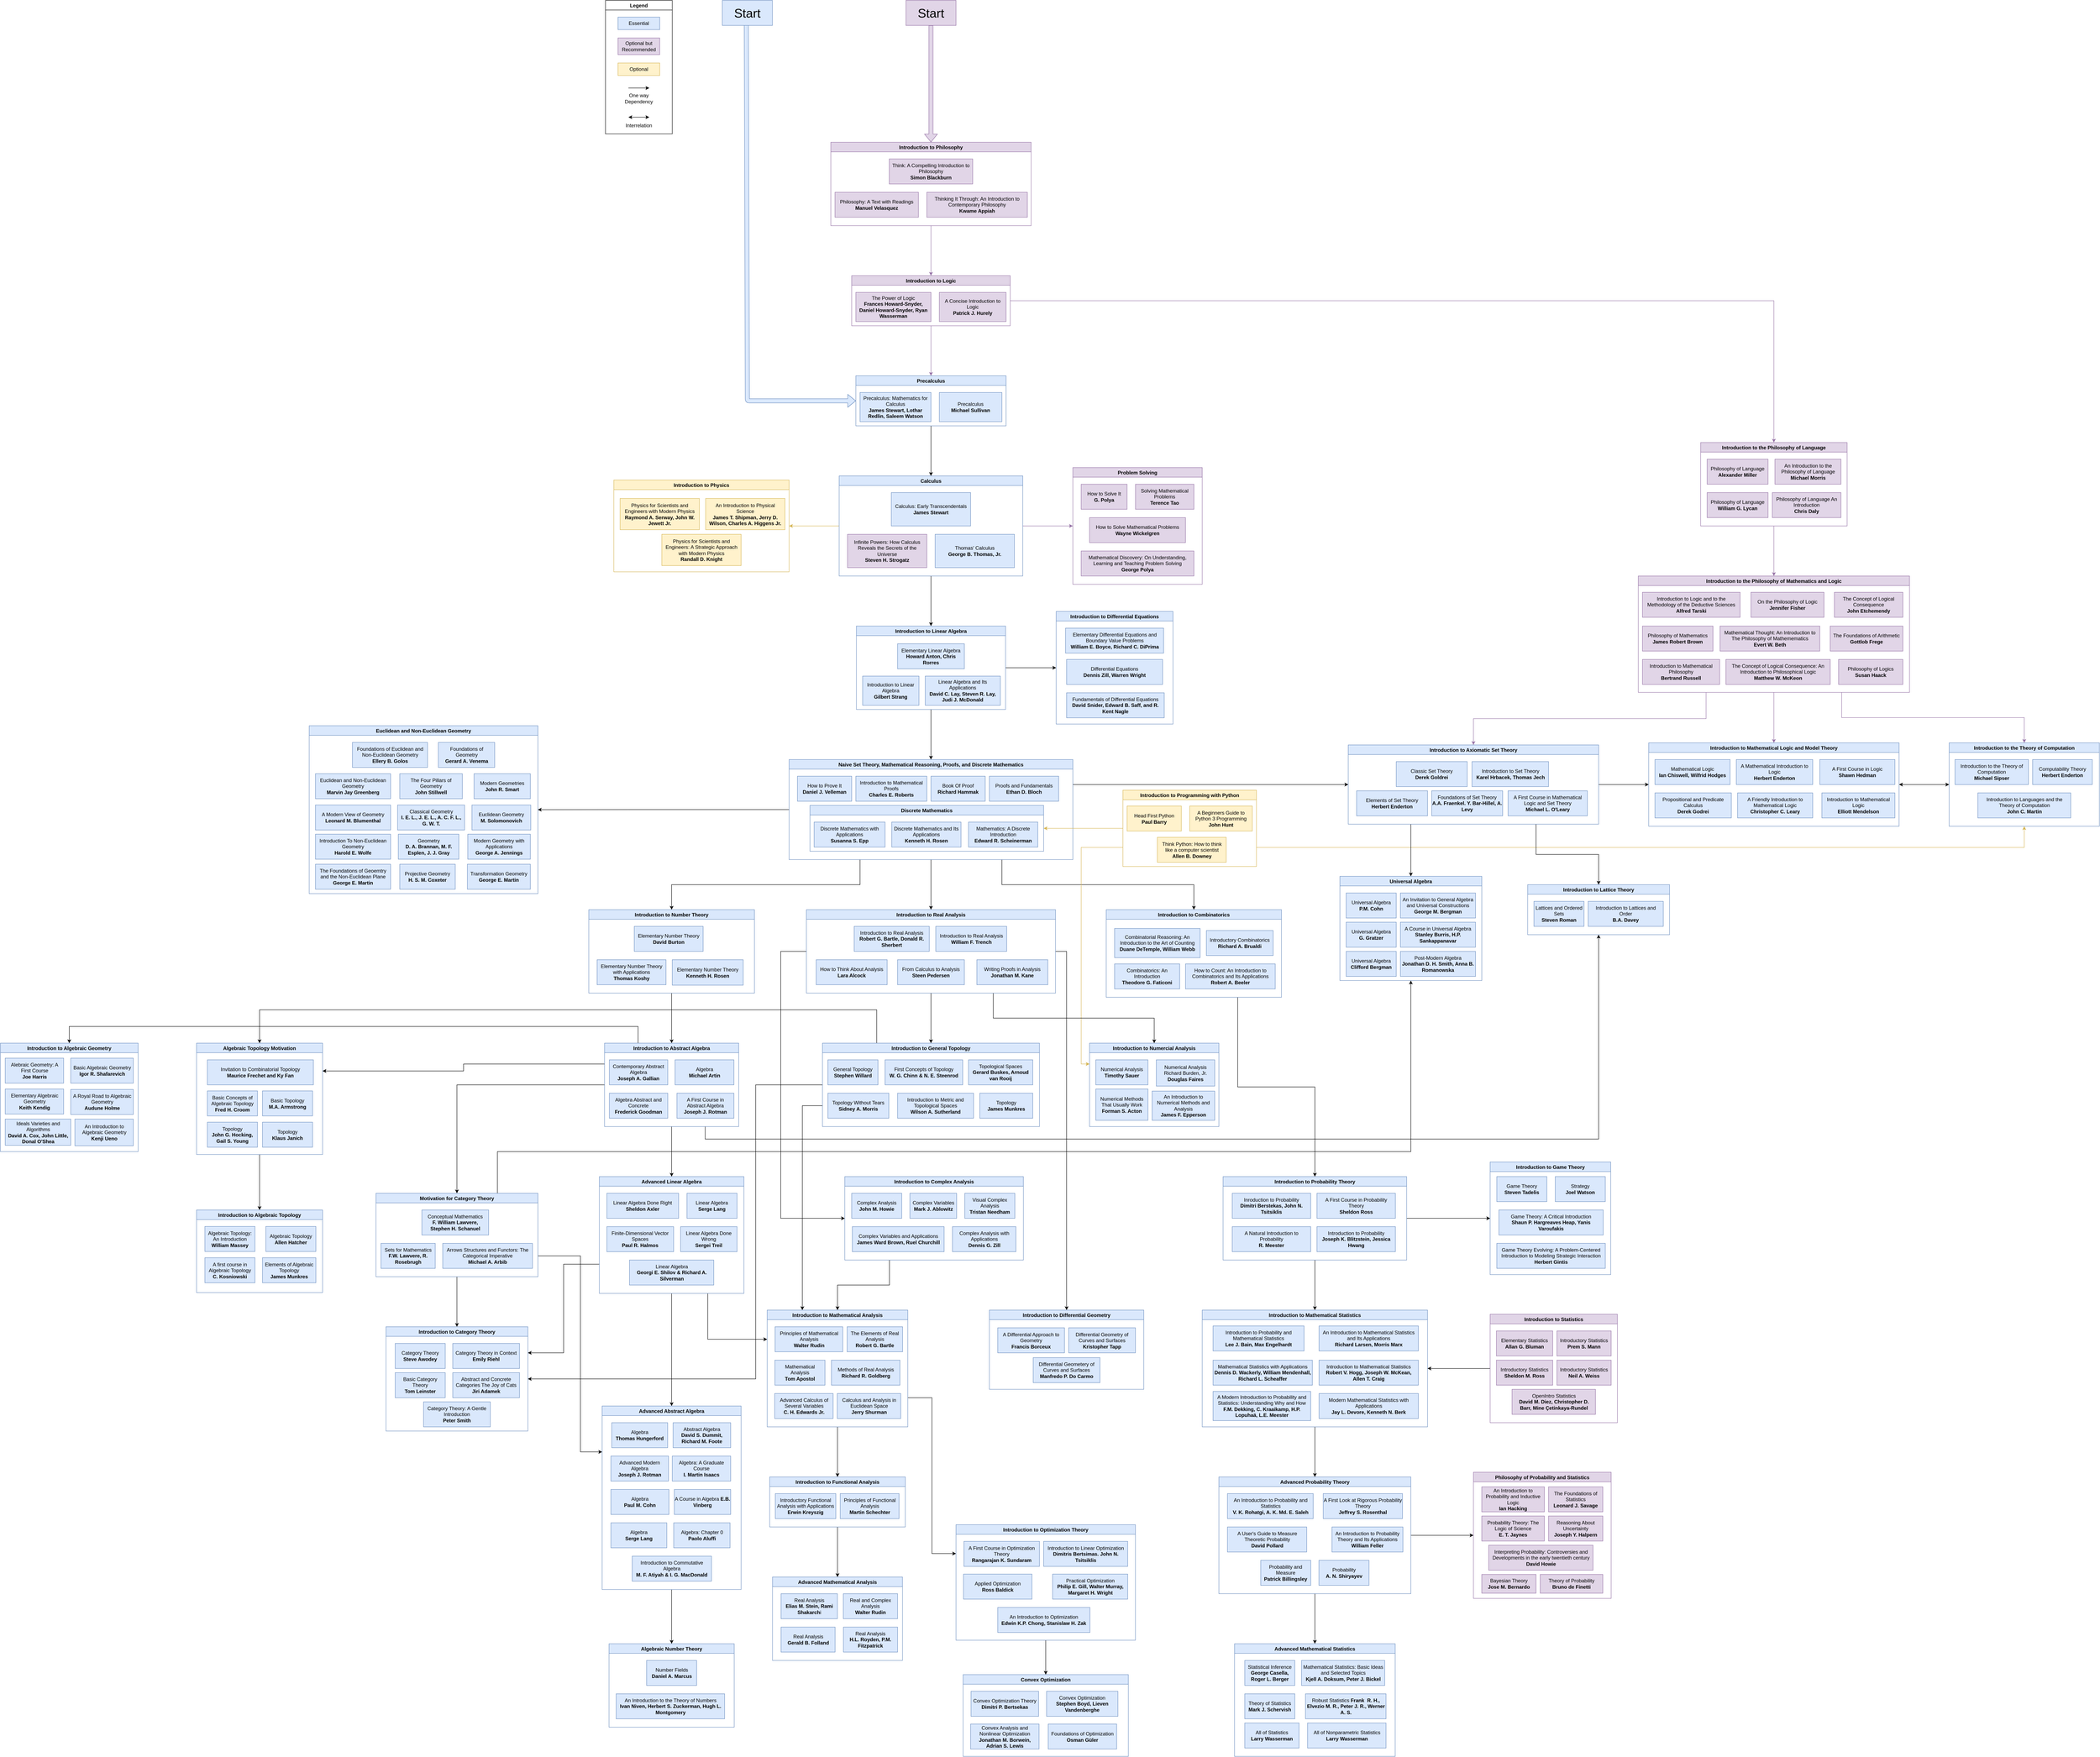 <mxfile version="13.0.3" type="device"><diagram id="uAUSS5AuCfC497PnXvrO" name="Page-1"><mxGraphModel dx="5403" dy="2383" grid="1" gridSize="10" guides="1" tooltips="1" connect="1" arrows="1" fold="1" page="1" pageScale="1" pageWidth="850" pageHeight="1100" math="0" shadow="0"><root><mxCell id="0"/><mxCell id="1" parent="0"/><mxCell id="ZpYR9GBJYjBJ57970Wno-1" value="Legend" style="swimlane;fillColor=#FFFFFF;" parent="1" vertex="1"><mxGeometry x="-1320" y="-1100" width="160" height="320" as="geometry"/></mxCell><mxCell id="ZpYR9GBJYjBJ57970Wno-2" value="Optional" style="rounded=0;whiteSpace=wrap;html=1;fillColor=#fff2cc;strokeColor=#d6b656;" parent="ZpYR9GBJYjBJ57970Wno-1" vertex="1"><mxGeometry x="30" y="150" width="100" height="30" as="geometry"/></mxCell><mxCell id="ZpYR9GBJYjBJ57970Wno-3" value="Optional but Recommended" style="rounded=0;whiteSpace=wrap;html=1;fillColor=#e1d5e7;strokeColor=#9673a6;" parent="ZpYR9GBJYjBJ57970Wno-1" vertex="1"><mxGeometry x="30" y="90" width="100" height="40" as="geometry"/></mxCell><mxCell id="ZpYR9GBJYjBJ57970Wno-4" value="Essential&lt;br&gt;" style="rounded=0;whiteSpace=wrap;html=1;fillColor=#dae8fc;strokeColor=#6c8ebf;" parent="ZpYR9GBJYjBJ57970Wno-1" vertex="1"><mxGeometry x="30" y="40" width="100" height="30" as="geometry"/></mxCell><mxCell id="HZ-TQ83FuogPrPlQnaqr-46" value="" style="endArrow=classic;html=1;" parent="ZpYR9GBJYjBJ57970Wno-1" edge="1"><mxGeometry width="50" height="50" relative="1" as="geometry"><mxPoint x="55" y="210" as="sourcePoint"/><mxPoint x="105" y="210" as="targetPoint"/></mxGeometry></mxCell><mxCell id="HZ-TQ83FuogPrPlQnaqr-47" value="One way Dependency" style="text;html=1;strokeColor=none;fillColor=none;align=center;verticalAlign=middle;whiteSpace=wrap;rounded=0;" parent="ZpYR9GBJYjBJ57970Wno-1" vertex="1"><mxGeometry x="40" y="220" width="80" height="30" as="geometry"/></mxCell><mxCell id="HZ-TQ83FuogPrPlQnaqr-48" value="" style="endArrow=classic;startArrow=classic;html=1;" parent="ZpYR9GBJYjBJ57970Wno-1" edge="1"><mxGeometry width="50" height="50" relative="1" as="geometry"><mxPoint x="55" y="280" as="sourcePoint"/><mxPoint x="105" y="280" as="targetPoint"/></mxGeometry></mxCell><mxCell id="HZ-TQ83FuogPrPlQnaqr-49" value="Interrelation" style="text;html=1;strokeColor=none;fillColor=none;align=center;verticalAlign=middle;whiteSpace=wrap;rounded=0;" parent="ZpYR9GBJYjBJ57970Wno-1" vertex="1"><mxGeometry x="40" y="290" width="80" height="20" as="geometry"/></mxCell><mxCell id="ZpYR9GBJYjBJ57970Wno-6" value="" style="shape=flexArrow;endArrow=classic;html=1;fontSize=30;entryX=0.5;entryY=0;entryDx=0;entryDy=0;fillColor=#e1d5e7;strokeColor=#9673a6;exitX=0.5;exitY=1;exitDx=0;exitDy=0;" parent="1" source="ZpYR9GBJYjBJ57970Wno-7" target="ZpYR9GBJYjBJ57970Wno-8" edge="1"><mxGeometry width="50" height="50" relative="1" as="geometry"><mxPoint x="-579" y="-1040" as="sourcePoint"/><mxPoint x="-579" y="-510" as="targetPoint"/></mxGeometry></mxCell><mxCell id="ZpYR9GBJYjBJ57970Wno-7" value="Start" style="rounded=0;whiteSpace=wrap;html=1;fontSize=30;fillColor=#e1d5e7;strokeColor=#9673a6;" parent="1" vertex="1"><mxGeometry x="-600" y="-1100" width="120" height="60" as="geometry"/></mxCell><mxCell id="ZpYR9GBJYjBJ57970Wno-19" style="edgeStyle=orthogonalEdgeStyle;rounded=0;orthogonalLoop=1;jettySize=auto;html=1;fillColor=#e1d5e7;strokeColor=#9673a6;" parent="1" source="ZpYR9GBJYjBJ57970Wno-8" target="ZpYR9GBJYjBJ57970Wno-16" edge="1"><mxGeometry relative="1" as="geometry"/></mxCell><mxCell id="ZpYR9GBJYjBJ57970Wno-8" value="Introduction to Philosophy" style="swimlane;fillColor=#e1d5e7;strokeColor=#9673a6;" parent="1" vertex="1"><mxGeometry x="-780" y="-760" width="480" height="200" as="geometry"/></mxCell><mxCell id="ZpYR9GBJYjBJ57970Wno-9" value="Think: A Compelling Introduction to Philosophy&lt;br&gt;&lt;b&gt;Simon Blackburn&lt;/b&gt;&lt;br&gt;" style="rounded=0;whiteSpace=wrap;html=1;fillColor=#e1d5e7;strokeColor=#9673a6;" parent="ZpYR9GBJYjBJ57970Wno-8" vertex="1"><mxGeometry x="140" y="40" width="200" height="60" as="geometry"/></mxCell><mxCell id="ZpYR9GBJYjBJ57970Wno-10" value="Philosophy: A Text with Readings&lt;br&gt;&lt;b&gt;Manuel Velasquez&lt;/b&gt;" style="rounded=0;whiteSpace=wrap;html=1;fillColor=#e1d5e7;strokeColor=#9673a6;" parent="ZpYR9GBJYjBJ57970Wno-8" vertex="1"><mxGeometry x="10" y="120" width="200" height="60" as="geometry"/></mxCell><mxCell id="ZpYR9GBJYjBJ57970Wno-11" value="Thinking It Through: An Introduction to Contemporary Philosophy&lt;br&gt;&lt;b&gt;Kwame Appiah&lt;/b&gt;" style="rounded=0;whiteSpace=wrap;html=1;fillColor=#e1d5e7;strokeColor=#9673a6;" parent="ZpYR9GBJYjBJ57970Wno-8" vertex="1"><mxGeometry x="230" y="120" width="241" height="60" as="geometry"/></mxCell><mxCell id="ZpYR9GBJYjBJ57970Wno-27" style="edgeStyle=orthogonalEdgeStyle;rounded=0;orthogonalLoop=1;jettySize=auto;html=1;exitX=0.5;exitY=1;exitDx=0;exitDy=0;entryX=0.5;entryY=0;entryDx=0;entryDy=0;fillColor=#e1d5e7;strokeColor=#9673a6;" parent="1" source="ZpYR9GBJYjBJ57970Wno-16" target="ZpYR9GBJYjBJ57970Wno-20" edge="1"><mxGeometry relative="1" as="geometry"/></mxCell><mxCell id="HZ-TQ83FuogPrPlQnaqr-62" style="edgeStyle=orthogonalEdgeStyle;rounded=0;orthogonalLoop=1;jettySize=auto;html=1;exitX=1;exitY=0.5;exitDx=0;exitDy=0;entryX=0.5;entryY=0;entryDx=0;entryDy=0;fillColor=#e1d5e7;strokeColor=#9673a6;" parent="1" source="ZpYR9GBJYjBJ57970Wno-16" target="HZ-TQ83FuogPrPlQnaqr-56" edge="1"><mxGeometry relative="1" as="geometry"/></mxCell><mxCell id="ZpYR9GBJYjBJ57970Wno-16" value="Introduction to Logic" style="swimlane;fillColor=#e1d5e7;strokeColor=#9673a6;" parent="1" vertex="1"><mxGeometry x="-730" y="-440" width="380" height="120" as="geometry"/></mxCell><mxCell id="ZpYR9GBJYjBJ57970Wno-17" value="The Power of Logic&lt;br&gt;&lt;b&gt;Frances Howard-Snyder, Daniel Howard-Snyder, Ryan Wasserman&lt;/b&gt;" style="rounded=0;whiteSpace=wrap;html=1;fillColor=#e1d5e7;strokeColor=#9673a6;" parent="ZpYR9GBJYjBJ57970Wno-16" vertex="1"><mxGeometry x="10" y="40" width="180" height="70" as="geometry"/></mxCell><mxCell id="ZpYR9GBJYjBJ57970Wno-18" value="A Concise Introduction to Logic&lt;br&gt;&lt;b&gt;Patrick J. Hurely&lt;/b&gt;" style="rounded=0;whiteSpace=wrap;html=1;fillColor=#e1d5e7;strokeColor=#9673a6;" parent="ZpYR9GBJYjBJ57970Wno-16" vertex="1"><mxGeometry x="210" y="40" width="160" height="70" as="geometry"/></mxCell><mxCell id="ZpYR9GBJYjBJ57970Wno-38" style="edgeStyle=orthogonalEdgeStyle;rounded=0;orthogonalLoop=1;jettySize=auto;html=1;exitX=0.5;exitY=1;exitDx=0;exitDy=0;" parent="1" source="ZpYR9GBJYjBJ57970Wno-20" target="ZpYR9GBJYjBJ57970Wno-36" edge="1"><mxGeometry relative="1" as="geometry"/></mxCell><mxCell id="ZpYR9GBJYjBJ57970Wno-20" value="Precalculus" style="swimlane;fillColor=#dae8fc;strokeColor=#6c8ebf;" parent="1" vertex="1"><mxGeometry x="-720" y="-200" width="360" height="120" as="geometry"/></mxCell><mxCell id="ZpYR9GBJYjBJ57970Wno-21" value="Precalculus: Mathematics for Calculus&lt;br&gt;&lt;b&gt;James Stewart, Lothar Redlin, Saleem Watson&lt;/b&gt;" style="rounded=0;whiteSpace=wrap;html=1;fillColor=#dae8fc;strokeColor=#6c8ebf;" parent="ZpYR9GBJYjBJ57970Wno-20" vertex="1"><mxGeometry x="10" y="40" width="170" height="70" as="geometry"/></mxCell><mxCell id="ZpYR9GBJYjBJ57970Wno-32" value="Precalculus&lt;br&gt;&lt;b&gt;Michael Sullivan&lt;/b&gt;" style="rounded=0;whiteSpace=wrap;html=1;fillColor=#dae8fc;strokeColor=#6c8ebf;" parent="ZpYR9GBJYjBJ57970Wno-20" vertex="1"><mxGeometry x="200" y="40" width="150" height="70" as="geometry"/></mxCell><mxCell id="ZpYR9GBJYjBJ57970Wno-53" style="edgeStyle=orthogonalEdgeStyle;rounded=0;orthogonalLoop=1;jettySize=auto;html=1;exitX=0.5;exitY=1;exitDx=0;exitDy=0;" parent="1" source="ZpYR9GBJYjBJ57970Wno-36" target="ZpYR9GBJYjBJ57970Wno-49" edge="1"><mxGeometry relative="1" as="geometry"/></mxCell><mxCell id="ZpYR9GBJYjBJ57970Wno-108" style="edgeStyle=orthogonalEdgeStyle;rounded=0;orthogonalLoop=1;jettySize=auto;html=1;exitX=1;exitY=0.5;exitDx=0;exitDy=0;entryX=0;entryY=0.5;entryDx=0;entryDy=0;fillColor=#e1d5e7;strokeColor=#9673a6;" parent="1" source="ZpYR9GBJYjBJ57970Wno-36" target="ZpYR9GBJYjBJ57970Wno-66" edge="1"><mxGeometry relative="1" as="geometry"/></mxCell><mxCell id="ZpYR9GBJYjBJ57970Wno-111" style="edgeStyle=orthogonalEdgeStyle;rounded=0;orthogonalLoop=1;jettySize=auto;html=1;exitX=0;exitY=0.5;exitDx=0;exitDy=0;entryX=1;entryY=0.5;entryDx=0;entryDy=0;fillColor=#fff2cc;strokeColor=#d6b656;" parent="1" source="ZpYR9GBJYjBJ57970Wno-36" target="ZpYR9GBJYjBJ57970Wno-109" edge="1"><mxGeometry relative="1" as="geometry"/></mxCell><mxCell id="ZpYR9GBJYjBJ57970Wno-36" value="Calculus" style="swimlane;fillColor=#dae8fc;strokeColor=#6c8ebf;" parent="1" vertex="1"><mxGeometry x="-760" y="40" width="440" height="240" as="geometry"/></mxCell><mxCell id="ZpYR9GBJYjBJ57970Wno-37" value="Calculus: Early Transcendentals&lt;br&gt;&lt;b&gt;James Stewart&lt;/b&gt;" style="rounded=0;whiteSpace=wrap;html=1;fillColor=#dae8fc;strokeColor=#6c8ebf;" parent="ZpYR9GBJYjBJ57970Wno-36" vertex="1"><mxGeometry x="125" y="40" width="190" height="80" as="geometry"/></mxCell><mxCell id="ZpYR9GBJYjBJ57970Wno-44" value="Infinite Powers: How Calculus Reveals the Secrets of the Universe&lt;br&gt;&lt;b&gt;Steven H. Strogatz&lt;/b&gt;" style="rounded=0;whiteSpace=wrap;html=1;fillColor=#e1d5e7;strokeColor=#9673a6;" parent="ZpYR9GBJYjBJ57970Wno-36" vertex="1"><mxGeometry x="20" y="140" width="190" height="80" as="geometry"/></mxCell><mxCell id="ZpYR9GBJYjBJ57970Wno-48" value="Thomas' Calculus&lt;br&gt;&lt;b&gt;George B. Thomas, Jr.&lt;/b&gt;" style="rounded=0;whiteSpace=wrap;html=1;fillColor=#dae8fc;strokeColor=#6c8ebf;" parent="ZpYR9GBJYjBJ57970Wno-36" vertex="1"><mxGeometry x="230" y="140" width="190" height="80" as="geometry"/></mxCell><mxCell id="ZpYR9GBJYjBJ57970Wno-39" value="" style="shape=flexArrow;endArrow=classic;html=1;entryX=0;entryY=0.5;entryDx=0;entryDy=0;fillColor=#dae8fc;strokeColor=#6c8ebf;" parent="1" target="ZpYR9GBJYjBJ57970Wno-20" edge="1"><mxGeometry width="50" height="50" relative="1" as="geometry"><mxPoint x="-982.5" y="-1050" as="sourcePoint"/><mxPoint x="-981" y="-256" as="targetPoint"/><Array as="points"><mxPoint x="-980" y="-140"/></Array></mxGeometry></mxCell><mxCell id="ZpYR9GBJYjBJ57970Wno-40" value="Start" style="rounded=0;whiteSpace=wrap;html=1;fontSize=30;fillColor=#dae8fc;strokeColor=#6c8ebf;" parent="1" vertex="1"><mxGeometry x="-1040" y="-1100" width="120" height="60" as="geometry"/></mxCell><mxCell id="ZpYR9GBJYjBJ57970Wno-59" style="edgeStyle=orthogonalEdgeStyle;rounded=0;orthogonalLoop=1;jettySize=auto;html=1;exitX=1;exitY=0.5;exitDx=0;exitDy=0;entryX=0;entryY=0.5;entryDx=0;entryDy=0;" parent="1" source="ZpYR9GBJYjBJ57970Wno-49" target="ZpYR9GBJYjBJ57970Wno-54" edge="1"><mxGeometry relative="1" as="geometry"/></mxCell><mxCell id="ZpYR9GBJYjBJ57970Wno-78" style="edgeStyle=orthogonalEdgeStyle;rounded=0;orthogonalLoop=1;jettySize=auto;html=1;exitX=0.5;exitY=1;exitDx=0;exitDy=0;entryX=0.5;entryY=0;entryDx=0;entryDy=0;" parent="1" source="ZpYR9GBJYjBJ57970Wno-49" target="ZpYR9GBJYjBJ57970Wno-72" edge="1"><mxGeometry relative="1" as="geometry"/></mxCell><mxCell id="ZpYR9GBJYjBJ57970Wno-49" value="Introduction to Linear Algebra" style="swimlane;fillColor=#dae8fc;strokeColor=#6c8ebf;" parent="1" vertex="1"><mxGeometry x="-718.75" y="400" width="357.5" height="200" as="geometry"/></mxCell><mxCell id="ZpYR9GBJYjBJ57970Wno-50" value="Elementary Linear Algebra&lt;br&gt;&lt;b&gt;Howard Anton, Chris Rorres&lt;/b&gt;&lt;br&gt;" style="rounded=0;whiteSpace=wrap;html=1;fillColor=#dae8fc;strokeColor=#6c8ebf;" parent="ZpYR9GBJYjBJ57970Wno-49" vertex="1"><mxGeometry x="98.75" y="42.5" width="160" height="60" as="geometry"/></mxCell><mxCell id="ZpYR9GBJYjBJ57970Wno-51" value="Introduction to Linear Algebra &lt;br&gt;&lt;b&gt;Gilbert Strang&lt;/b&gt;" style="rounded=0;whiteSpace=wrap;html=1;fillColor=#dae8fc;strokeColor=#6c8ebf;" parent="ZpYR9GBJYjBJ57970Wno-49" vertex="1"><mxGeometry x="15" y="120" width="135" height="70" as="geometry"/></mxCell><mxCell id="ZpYR9GBJYjBJ57970Wno-52" value="Linear Algebra and Its Applications &lt;br&gt;&lt;b&gt;David C. Lay, Steven R. Lay, Judi J. McDonald&lt;/b&gt;&lt;br&gt;" style="rounded=0;whiteSpace=wrap;html=1;fillColor=#dae8fc;strokeColor=#6c8ebf;" parent="ZpYR9GBJYjBJ57970Wno-49" vertex="1"><mxGeometry x="165" y="120" width="180" height="70" as="geometry"/></mxCell><mxCell id="ZpYR9GBJYjBJ57970Wno-54" value="Introduction to Differential Equations" style="swimlane;fillColor=#dae8fc;strokeColor=#6c8ebf;" parent="1" vertex="1"><mxGeometry x="-240" y="365" width="280" height="270" as="geometry"/></mxCell><mxCell id="ZpYR9GBJYjBJ57970Wno-55" value="Elementary Differential Equations and Boundary Value Problems&lt;br&gt;&lt;b&gt;William E. Boyce, Richard C. DiPrima&lt;/b&gt;" style="rounded=0;whiteSpace=wrap;html=1;fillColor=#dae8fc;strokeColor=#6c8ebf;" parent="ZpYR9GBJYjBJ57970Wno-54" vertex="1"><mxGeometry x="22.5" y="40" width="235" height="60" as="geometry"/></mxCell><mxCell id="ZpYR9GBJYjBJ57970Wno-57" value="Fundamentals of Differential Equations&lt;br&gt;&lt;span&gt;&lt;b&gt;David Snider, Edward B. Saff, and R. Kent Nagle&lt;/b&gt;&lt;/span&gt;&lt;br&gt;" style="rounded=0;whiteSpace=wrap;html=1;fillColor=#dae8fc;strokeColor=#6c8ebf;" parent="ZpYR9GBJYjBJ57970Wno-54" vertex="1"><mxGeometry x="25" y="195" width="234" height="60" as="geometry"/></mxCell><mxCell id="ZpYR9GBJYjBJ57970Wno-58" value="Differential Equations&lt;br&gt;&lt;b&gt;Dennis Zill, Warren Wright&lt;/b&gt;" style="rounded=0;whiteSpace=wrap;html=1;fillColor=#dae8fc;strokeColor=#6c8ebf;" parent="ZpYR9GBJYjBJ57970Wno-54" vertex="1"><mxGeometry x="25" y="115" width="230" height="60" as="geometry"/></mxCell><mxCell id="ZpYR9GBJYjBJ57970Wno-66" value="Problem Solving" style="swimlane;fillColor=#e1d5e7;strokeColor=#9673a6;" parent="1" vertex="1"><mxGeometry x="-200" y="20" width="310" height="280" as="geometry"/></mxCell><mxCell id="ZpYR9GBJYjBJ57970Wno-67" value="How to Solve It&lt;br&gt;&lt;b&gt;G. Polya&lt;/b&gt;" style="rounded=0;whiteSpace=wrap;html=1;fillColor=#e1d5e7;strokeColor=#9673a6;" parent="ZpYR9GBJYjBJ57970Wno-66" vertex="1"><mxGeometry x="19.92" y="40" width="110" height="60" as="geometry"/></mxCell><mxCell id="ZpYR9GBJYjBJ57970Wno-68" value="Solving Mathematical Problems&lt;br&gt;&lt;b&gt;Terence Tao&lt;/b&gt;" style="rounded=0;whiteSpace=wrap;html=1;fillColor=#e1d5e7;strokeColor=#9673a6;" parent="ZpYR9GBJYjBJ57970Wno-66" vertex="1"><mxGeometry x="150.09" y="40" width="140" height="60" as="geometry"/></mxCell><mxCell id="ZpYR9GBJYjBJ57970Wno-69" value="&lt;div&gt;Mathematical Discovery: On Understanding, Learning and Teaching Problem Solving&lt;/div&gt;&lt;div&gt;&lt;b&gt;George Polya&lt;/b&gt;&lt;/div&gt;" style="rounded=0;whiteSpace=wrap;html=1;fillColor=#e1d5e7;strokeColor=#9673a6;" parent="ZpYR9GBJYjBJ57970Wno-66" vertex="1"><mxGeometry x="19.92" y="200" width="270.17" height="60" as="geometry"/></mxCell><mxCell id="ZpYR9GBJYjBJ57970Wno-70" value="&lt;div&gt;How to Solve Mathematical Problems&lt;/div&gt;&lt;div&gt;&lt;b&gt;Wayne Wickelgren&lt;/b&gt;&lt;/div&gt;" style="rounded=0;whiteSpace=wrap;html=1;fillColor=#e1d5e7;strokeColor=#9673a6;" parent="ZpYR9GBJYjBJ57970Wno-66" vertex="1"><mxGeometry x="40" y="120" width="230" height="60" as="geometry"/></mxCell><mxCell id="HZ-TQ83FuogPrPlQnaqr-28" style="edgeStyle=orthogonalEdgeStyle;rounded=0;orthogonalLoop=1;jettySize=auto;html=1;exitX=1;exitY=0.25;exitDx=0;exitDy=0;entryX=0;entryY=0.5;entryDx=0;entryDy=0;" parent="1" source="ZpYR9GBJYjBJ57970Wno-72" target="HZ-TQ83FuogPrPlQnaqr-14" edge="1"><mxGeometry relative="1" as="geometry"/></mxCell><mxCell id="HZ-TQ83FuogPrPlQnaqr-69" style="edgeStyle=orthogonalEdgeStyle;rounded=0;orthogonalLoop=1;jettySize=auto;html=1;exitX=0.5;exitY=1;exitDx=0;exitDy=0;entryX=0.5;entryY=0;entryDx=0;entryDy=0;" parent="1" source="ZpYR9GBJYjBJ57970Wno-72" target="HZ-TQ83FuogPrPlQnaqr-63" edge="1"><mxGeometry relative="1" as="geometry"/></mxCell><mxCell id="HZ-TQ83FuogPrPlQnaqr-84" style="edgeStyle=orthogonalEdgeStyle;rounded=0;orthogonalLoop=1;jettySize=auto;html=1;exitX=0.75;exitY=1;exitDx=0;exitDy=0;entryX=0.5;entryY=0;entryDx=0;entryDy=0;" parent="1" source="ZpYR9GBJYjBJ57970Wno-72" target="HZ-TQ83FuogPrPlQnaqr-79" edge="1"><mxGeometry relative="1" as="geometry"/></mxCell><mxCell id="HZ-TQ83FuogPrPlQnaqr-98" style="edgeStyle=orthogonalEdgeStyle;rounded=0;orthogonalLoop=1;jettySize=auto;html=1;exitX=0;exitY=0.5;exitDx=0;exitDy=0;entryX=1;entryY=0.5;entryDx=0;entryDy=0;" parent="1" source="ZpYR9GBJYjBJ57970Wno-72" target="HZ-TQ83FuogPrPlQnaqr-85" edge="1"><mxGeometry relative="1" as="geometry"/></mxCell><mxCell id="HZ-TQ83FuogPrPlQnaqr-99" style="edgeStyle=orthogonalEdgeStyle;rounded=0;orthogonalLoop=1;jettySize=auto;html=1;exitX=0.25;exitY=1;exitDx=0;exitDy=0;entryX=0.5;entryY=0;entryDx=0;entryDy=0;" parent="1" source="ZpYR9GBJYjBJ57970Wno-72" target="HZ-TQ83FuogPrPlQnaqr-70" edge="1"><mxGeometry relative="1" as="geometry"/></mxCell><mxCell id="ZpYR9GBJYjBJ57970Wno-72" value="Naive Set Theory, Mathematical Reasoning, Proofs, and Discrete Mathematics" style="swimlane;fillColor=#dae8fc;strokeColor=#6c8ebf;" parent="1" vertex="1"><mxGeometry x="-880" y="720" width="680" height="240" as="geometry"/></mxCell><mxCell id="ZpYR9GBJYjBJ57970Wno-74" value="How to Prove It&lt;br&gt;&lt;b&gt;Daniel J. Velleman&lt;/b&gt;" style="rounded=0;whiteSpace=wrap;html=1;fillColor=#dae8fc;strokeColor=#6c8ebf;" parent="ZpYR9GBJYjBJ57970Wno-72" vertex="1"><mxGeometry x="20" y="40" width="130" height="60" as="geometry"/></mxCell><mxCell id="ZpYR9GBJYjBJ57970Wno-76" value="Introduction to Mathematical Proofs&lt;br&gt;&lt;b&gt;Charles E. Roberts&lt;/b&gt;" style="rounded=0;whiteSpace=wrap;html=1;fillColor=#dae8fc;strokeColor=#6c8ebf;" parent="ZpYR9GBJYjBJ57970Wno-72" vertex="1"><mxGeometry x="160" y="40" width="170" height="60" as="geometry"/></mxCell><mxCell id="ZpYR9GBJYjBJ57970Wno-77" value="Proofs and Fundamentals&lt;br&gt;&lt;b&gt;Ethan D. Bloch&lt;/b&gt;&lt;br&gt;" style="rounded=0;whiteSpace=wrap;html=1;fillColor=#dae8fc;strokeColor=#6c8ebf;" parent="ZpYR9GBJYjBJ57970Wno-72" vertex="1"><mxGeometry x="480" y="40" width="166" height="60" as="geometry"/></mxCell><mxCell id="ZpYR9GBJYjBJ57970Wno-75" value="Book Of Proof&lt;br&gt;&lt;b&gt;Richard Hammak&lt;/b&gt;&lt;br&gt;" style="rounded=0;whiteSpace=wrap;html=1;fillColor=#dae8fc;strokeColor=#6c8ebf;" parent="ZpYR9GBJYjBJ57970Wno-72" vertex="1"><mxGeometry x="340" y="40" width="130" height="60" as="geometry"/></mxCell><mxCell id="ZpYR9GBJYjBJ57970Wno-95" value="Discrete Mathematics" style="swimlane;fillColor=#dae8fc;strokeColor=#6c8ebf;" parent="ZpYR9GBJYjBJ57970Wno-72" vertex="1"><mxGeometry x="50" y="110" width="560" height="110" as="geometry"/></mxCell><mxCell id="ZpYR9GBJYjBJ57970Wno-73" value="Discrete Mathematics with Applications&lt;br&gt;&lt;b&gt;Susanna S. Epp&lt;/b&gt;" style="rounded=0;whiteSpace=wrap;html=1;fillColor=#dae8fc;strokeColor=#6c8ebf;" parent="ZpYR9GBJYjBJ57970Wno-95" vertex="1"><mxGeometry x="10" y="40" width="170" height="60" as="geometry"/></mxCell><mxCell id="ZpYR9GBJYjBJ57970Wno-85" value="Discrete Mathematics and Its Applications&lt;br&gt;&lt;b&gt;Kenneth H. Rosen&lt;/b&gt;&lt;b&gt;&lt;br&gt;&lt;/b&gt;" style="rounded=0;whiteSpace=wrap;html=1;fillColor=#dae8fc;strokeColor=#6c8ebf;" parent="ZpYR9GBJYjBJ57970Wno-95" vertex="1"><mxGeometry x="196" y="40" width="166" height="60" as="geometry"/></mxCell><mxCell id="ZpYR9GBJYjBJ57970Wno-102" value="&lt;div&gt;Mathematics: A Discrete Introduction&lt;/div&gt;&lt;div&gt;&lt;b&gt;Edward R. Scheinerman&lt;/b&gt;&lt;/div&gt;" style="rounded=0;whiteSpace=wrap;html=1;fillColor=#dae8fc;strokeColor=#6c8ebf;" parent="ZpYR9GBJYjBJ57970Wno-95" vertex="1"><mxGeometry x="380" y="40" width="166" height="60" as="geometry"/></mxCell><mxCell id="ZpYR9GBJYjBJ57970Wno-109" value="Introduction to Physics" style="swimlane;fillColor=#fff2cc;strokeColor=#d6b656;" parent="1" vertex="1"><mxGeometry x="-1300" y="50" width="420" height="220" as="geometry"/></mxCell><mxCell id="ZpYR9GBJYjBJ57970Wno-110" value="Physics for Scientists and Engineers with Modern Physics&lt;br&gt;&lt;b&gt;Raymond A. Serway, John W. Jewett Jr.&lt;/b&gt;&lt;br&gt;" style="rounded=0;whiteSpace=wrap;html=1;fillColor=#fff2cc;strokeColor=#d6b656;" parent="ZpYR9GBJYjBJ57970Wno-109" vertex="1"><mxGeometry x="15" y="44" width="190" height="75" as="geometry"/></mxCell><mxCell id="ZpYR9GBJYjBJ57970Wno-112" value="An Introduction to Physical Science&lt;br&gt;&lt;b&gt;James T. Shipman, Jerry D. Wilson, Charles A. Higgens Jr.&lt;/b&gt;" style="rounded=0;whiteSpace=wrap;html=1;fillColor=#fff2cc;strokeColor=#d6b656;" parent="ZpYR9GBJYjBJ57970Wno-109" vertex="1"><mxGeometry x="220" y="44" width="190" height="75" as="geometry"/></mxCell><mxCell id="ZpYR9GBJYjBJ57970Wno-115" value="Physics for Scientists and Engineers: A Strategic Approach with Modern Physics&lt;br&gt;&lt;b&gt;Randall D. Knight&lt;/b&gt;" style="rounded=0;whiteSpace=wrap;html=1;fillColor=#fff2cc;strokeColor=#d6b656;" parent="ZpYR9GBJYjBJ57970Wno-109" vertex="1"><mxGeometry x="115" y="130" width="190" height="75" as="geometry"/></mxCell><mxCell id="ZpYR9GBJYjBJ57970Wno-122" style="edgeStyle=orthogonalEdgeStyle;rounded=0;orthogonalLoop=1;jettySize=auto;html=1;exitX=0;exitY=0.5;exitDx=0;exitDy=0;entryX=1;entryY=0.5;entryDx=0;entryDy=0;fillColor=#fff2cc;strokeColor=#d6b656;" parent="1" source="ZpYR9GBJYjBJ57970Wno-117" target="ZpYR9GBJYjBJ57970Wno-95" edge="1"><mxGeometry relative="1" as="geometry"/></mxCell><mxCell id="HZ-TQ83FuogPrPlQnaqr-44" style="edgeStyle=orthogonalEdgeStyle;rounded=0;orthogonalLoop=1;jettySize=auto;html=1;exitX=1;exitY=0.75;exitDx=0;exitDy=0;entryX=0.5;entryY=1;entryDx=0;entryDy=0;fillColor=#fff2cc;strokeColor=#d6b656;" parent="1" source="ZpYR9GBJYjBJ57970Wno-117" target="HZ-TQ83FuogPrPlQnaqr-37" edge="1"><mxGeometry relative="1" as="geometry"/></mxCell><mxCell id="HZ-TQ83FuogPrPlQnaqr-125" style="edgeStyle=orthogonalEdgeStyle;rounded=0;orthogonalLoop=1;jettySize=auto;html=1;exitX=0;exitY=0.75;exitDx=0;exitDy=0;entryX=0;entryY=0.25;entryDx=0;entryDy=0;fillColor=#fff2cc;strokeColor=#d6b656;" parent="1" source="ZpYR9GBJYjBJ57970Wno-117" target="HZ-TQ83FuogPrPlQnaqr-119" edge="1"><mxGeometry relative="1" as="geometry"/></mxCell><mxCell id="ZpYR9GBJYjBJ57970Wno-117" value="Introduction to Programming with Python" style="swimlane;fillColor=#fff2cc;strokeColor=#d6b656;" parent="1" vertex="1"><mxGeometry x="-80" y="793.5" width="320" height="183" as="geometry"/></mxCell><mxCell id="ZpYR9GBJYjBJ57970Wno-118" value="Head First Python&lt;br&gt;&lt;b&gt;Paul Barry&lt;/b&gt;" style="rounded=0;whiteSpace=wrap;html=1;fillColor=#fff2cc;strokeColor=#d6b656;" parent="ZpYR9GBJYjBJ57970Wno-117" vertex="1"><mxGeometry x="10" y="38" width="130" height="60" as="geometry"/></mxCell><mxCell id="ZpYR9GBJYjBJ57970Wno-119" value="&lt;div&gt;Think Python: How to think like a computer scientist&lt;/div&gt;&lt;div&gt;&lt;b&gt;Allen B. Downey&lt;/b&gt;&lt;/div&gt;" style="rounded=0;whiteSpace=wrap;html=1;fillColor=#fff2cc;strokeColor=#d6b656;" parent="ZpYR9GBJYjBJ57970Wno-117" vertex="1"><mxGeometry x="82.5" y="113" width="165" height="60" as="geometry"/></mxCell><mxCell id="ZpYR9GBJYjBJ57970Wno-120" value="A Beginners Guide to Python 3 Programming&lt;br&gt;&lt;b&gt;John Hunt&lt;/b&gt;" style="rounded=0;whiteSpace=wrap;html=1;fillColor=#fff2cc;strokeColor=#d6b656;" parent="ZpYR9GBJYjBJ57970Wno-117" vertex="1"><mxGeometry x="160" y="38" width="150" height="60" as="geometry"/></mxCell><mxCell id="HZ-TQ83FuogPrPlQnaqr-53" style="edgeStyle=orthogonalEdgeStyle;rounded=0;orthogonalLoop=1;jettySize=auto;html=1;exitX=0.5;exitY=1;exitDx=0;exitDy=0;entryX=0.5;entryY=0;entryDx=0;entryDy=0;fillColor=#e1d5e7;strokeColor=#9673a6;" parent="1" source="HZ-TQ83FuogPrPlQnaqr-1" target="HZ-TQ83FuogPrPlQnaqr-29" edge="1"><mxGeometry relative="1" as="geometry"/></mxCell><mxCell id="HZ-TQ83FuogPrPlQnaqr-54" style="edgeStyle=orthogonalEdgeStyle;rounded=0;orthogonalLoop=1;jettySize=auto;html=1;exitX=0.25;exitY=1;exitDx=0;exitDy=0;fillColor=#e1d5e7;strokeColor=#9673a6;" parent="1" source="HZ-TQ83FuogPrPlQnaqr-1" target="HZ-TQ83FuogPrPlQnaqr-14" edge="1"><mxGeometry relative="1" as="geometry"/></mxCell><mxCell id="HZ-TQ83FuogPrPlQnaqr-55" style="edgeStyle=orthogonalEdgeStyle;rounded=0;orthogonalLoop=1;jettySize=auto;html=1;exitX=0.75;exitY=1;exitDx=0;exitDy=0;entryX=0.5;entryY=0;entryDx=0;entryDy=0;fillColor=#e1d5e7;strokeColor=#9673a6;" parent="1" source="HZ-TQ83FuogPrPlQnaqr-1" target="HZ-TQ83FuogPrPlQnaqr-37" edge="1"><mxGeometry relative="1" as="geometry"/></mxCell><mxCell id="HZ-TQ83FuogPrPlQnaqr-1" value="Introduction to the Philosophy of Mathematics and Logic" style="swimlane;fillColor=#e1d5e7;strokeColor=#9673a6;" parent="1" vertex="1"><mxGeometry x="1155" y="280" width="650" height="279" as="geometry"/></mxCell><mxCell id="HZ-TQ83FuogPrPlQnaqr-2" value="Introduction to Logic and to the Methodology of the Deductive Sciences&lt;br&gt;&lt;b&gt;Alfred Tarski&lt;/b&gt;" style="rounded=0;whiteSpace=wrap;html=1;fillColor=#e1d5e7;strokeColor=#9673a6;" parent="HZ-TQ83FuogPrPlQnaqr-1" vertex="1"><mxGeometry x="10" y="39" width="234" height="60" as="geometry"/></mxCell><mxCell id="HZ-TQ83FuogPrPlQnaqr-3" value="Introduction to Mathematical Philosophy&lt;br&gt;&lt;b&gt;Bertrand Russell&lt;/b&gt;" style="rounded=0;whiteSpace=wrap;html=1;fillColor=#e1d5e7;strokeColor=#9673a6;" parent="HZ-TQ83FuogPrPlQnaqr-1" vertex="1"><mxGeometry x="10" y="200" width="185" height="60" as="geometry"/></mxCell><mxCell id="HZ-TQ83FuogPrPlQnaqr-4" value="Mathematical Thought: An Introduction to The Philosophy of Mathemematics&lt;br&gt;&lt;b&gt;Evert W. Beth&lt;/b&gt;" style="rounded=0;whiteSpace=wrap;html=1;fillColor=#e1d5e7;strokeColor=#9673a6;" parent="HZ-TQ83FuogPrPlQnaqr-1" vertex="1"><mxGeometry x="196" y="120" width="239" height="60" as="geometry"/></mxCell><mxCell id="HZ-TQ83FuogPrPlQnaqr-5" value="On the Philosophy of Logic&lt;br&gt;&lt;b&gt;Jennifer Fisher&lt;/b&gt;" style="rounded=0;whiteSpace=wrap;html=1;fillColor=#e1d5e7;strokeColor=#9673a6;" parent="HZ-TQ83FuogPrPlQnaqr-1" vertex="1"><mxGeometry x="270" y="39" width="175" height="60" as="geometry"/></mxCell><mxCell id="HZ-TQ83FuogPrPlQnaqr-6" value="Philosophy of Logics&lt;br&gt;&lt;b&gt;Susan Haack&lt;/b&gt;" style="rounded=0;whiteSpace=wrap;html=1;fillColor=#e1d5e7;strokeColor=#9673a6;" parent="HZ-TQ83FuogPrPlQnaqr-1" vertex="1"><mxGeometry x="480" y="200" width="154" height="60" as="geometry"/></mxCell><mxCell id="HZ-TQ83FuogPrPlQnaqr-7" value="Philosophy of Mathematics&lt;br&gt;&lt;b&gt;James Robert Brown&lt;/b&gt;" style="rounded=0;whiteSpace=wrap;html=1;fillColor=#e1d5e7;strokeColor=#9673a6;" parent="HZ-TQ83FuogPrPlQnaqr-1" vertex="1"><mxGeometry x="10" y="120" width="169" height="60" as="geometry"/></mxCell><mxCell id="HZ-TQ83FuogPrPlQnaqr-9" value="The Foundations of Arithmetic&lt;br&gt;&lt;b&gt;Gottlob Frege&lt;/b&gt;" style="rounded=0;whiteSpace=wrap;html=1;fillColor=#e1d5e7;strokeColor=#9673a6;" parent="HZ-TQ83FuogPrPlQnaqr-1" vertex="1"><mxGeometry x="460" y="120" width="174" height="60" as="geometry"/></mxCell><mxCell id="HZ-TQ83FuogPrPlQnaqr-10" value="The Concept of Logical Consequence&lt;br&gt;&lt;b&gt;John Etchemendy&lt;/b&gt;" style="rounded=0;whiteSpace=wrap;html=1;fillColor=#e1d5e7;strokeColor=#9673a6;" parent="HZ-TQ83FuogPrPlQnaqr-1" vertex="1"><mxGeometry x="470" y="39" width="164" height="60" as="geometry"/></mxCell><mxCell id="HZ-TQ83FuogPrPlQnaqr-12" value="The Concept of Logical Consequence: An Introduction to Philosophical Logic&lt;br&gt;&lt;b&gt;Matthew W. McKeon&lt;/b&gt;" style="rounded=0;whiteSpace=wrap;html=1;fillColor=#e1d5e7;strokeColor=#9673a6;" parent="HZ-TQ83FuogPrPlQnaqr-1" vertex="1"><mxGeometry x="210" y="200" width="250" height="60" as="geometry"/></mxCell><mxCell id="HZ-TQ83FuogPrPlQnaqr-36" style="edgeStyle=orthogonalEdgeStyle;rounded=0;orthogonalLoop=1;jettySize=auto;html=1;exitX=1;exitY=0.5;exitDx=0;exitDy=0;entryX=0;entryY=0.5;entryDx=0;entryDy=0;" parent="1" source="HZ-TQ83FuogPrPlQnaqr-14" target="HZ-TQ83FuogPrPlQnaqr-29" edge="1"><mxGeometry relative="1" as="geometry"/></mxCell><mxCell id="XHwMdBdWKg2Phqc04OuS-63" style="edgeStyle=orthogonalEdgeStyle;rounded=0;orthogonalLoop=1;jettySize=auto;html=1;exitX=0.25;exitY=1;exitDx=0;exitDy=0;entryX=0.5;entryY=0;entryDx=0;entryDy=0;" edge="1" parent="1" source="HZ-TQ83FuogPrPlQnaqr-14" target="XHwMdBdWKg2Phqc04OuS-54"><mxGeometry relative="1" as="geometry"/></mxCell><mxCell id="XHwMdBdWKg2Phqc04OuS-71" style="edgeStyle=orthogonalEdgeStyle;rounded=0;orthogonalLoop=1;jettySize=auto;html=1;exitX=0.75;exitY=1;exitDx=0;exitDy=0;entryX=0.5;entryY=0;entryDx=0;entryDy=0;" edge="1" parent="1" source="HZ-TQ83FuogPrPlQnaqr-14" target="XHwMdBdWKg2Phqc04OuS-64"><mxGeometry relative="1" as="geometry"/></mxCell><mxCell id="HZ-TQ83FuogPrPlQnaqr-14" value="Introduction to Axiomatic Set Theory" style="swimlane;fillColor=#dae8fc;strokeColor=#6c8ebf;" parent="1" vertex="1"><mxGeometry x="460" y="685" width="600" height="190" as="geometry"/></mxCell><mxCell id="HZ-TQ83FuogPrPlQnaqr-15" value="Classic Set Theory&lt;br&gt;&lt;b&gt;Derek Goldrei&lt;/b&gt;" style="rounded=0;whiteSpace=wrap;html=1;fillColor=#dae8fc;strokeColor=#6c8ebf;" parent="HZ-TQ83FuogPrPlQnaqr-14" vertex="1"><mxGeometry x="115" y="40" width="170" height="60" as="geometry"/></mxCell><mxCell id="HZ-TQ83FuogPrPlQnaqr-16" value="Elements of Set Theory&lt;br&gt;&lt;b&gt;Herbert Enderton&lt;/b&gt;" style="rounded=0;whiteSpace=wrap;html=1;fillColor=#dae8fc;strokeColor=#6c8ebf;" parent="HZ-TQ83FuogPrPlQnaqr-14" vertex="1"><mxGeometry x="20" y="110" width="170" height="60" as="geometry"/></mxCell><mxCell id="HZ-TQ83FuogPrPlQnaqr-17" value="Introduction to Set Theory&lt;br&gt;&lt;b&gt;Karel Hrbacek, Thomas Jech&lt;/b&gt;" style="rounded=0;whiteSpace=wrap;html=1;fillColor=#dae8fc;strokeColor=#6c8ebf;" parent="HZ-TQ83FuogPrPlQnaqr-14" vertex="1"><mxGeometry x="296.5" y="40" width="183.5" height="60" as="geometry"/></mxCell><mxCell id="HZ-TQ83FuogPrPlQnaqr-18" value="Foundations of Set Theory&lt;br&gt;&lt;b&gt;A.A. Fraenkel. Y. Bar-Hillel, A. Levy&lt;/b&gt;" style="rounded=0;whiteSpace=wrap;html=1;fillColor=#dae8fc;strokeColor=#6c8ebf;" parent="HZ-TQ83FuogPrPlQnaqr-14" vertex="1"><mxGeometry x="200" y="110" width="170" height="60" as="geometry"/></mxCell><mxCell id="HZ-TQ83FuogPrPlQnaqr-19" value="A First Course in Mathematical Logic and Set Theory&lt;br&gt;&lt;b&gt;Michael L. O'Leary&lt;/b&gt;" style="rounded=0;whiteSpace=wrap;html=1;fillColor=#dae8fc;strokeColor=#6c8ebf;" parent="HZ-TQ83FuogPrPlQnaqr-14" vertex="1"><mxGeometry x="383" y="110" width="190" height="60" as="geometry"/></mxCell><mxCell id="HZ-TQ83FuogPrPlQnaqr-29" value="Introduction to Mathematical Logic and Model Theory" style="swimlane;fillColor=#dae8fc;strokeColor=#6c8ebf;" parent="1" vertex="1"><mxGeometry x="1180" y="680" width="600" height="200" as="geometry"/></mxCell><mxCell id="HZ-TQ83FuogPrPlQnaqr-30" value="Mathematical Logic&lt;br&gt;&lt;b&gt;Ian Chiswell, Wilfrid Hodges&lt;/b&gt;" style="rounded=0;whiteSpace=wrap;html=1;fillColor=#dae8fc;strokeColor=#6c8ebf;" parent="HZ-TQ83FuogPrPlQnaqr-29" vertex="1"><mxGeometry x="15" y="40" width="180" height="60" as="geometry"/></mxCell><mxCell id="HZ-TQ83FuogPrPlQnaqr-31" value="Propositional and Predicate Calculus&lt;br&gt;&lt;b&gt;Derek Godrei&lt;/b&gt;" style="rounded=0;whiteSpace=wrap;html=1;fillColor=#dae8fc;strokeColor=#6c8ebf;" parent="HZ-TQ83FuogPrPlQnaqr-29" vertex="1"><mxGeometry x="15" y="120" width="183" height="60" as="geometry"/></mxCell><mxCell id="HZ-TQ83FuogPrPlQnaqr-32" value="A Mathematical Introduction to Logic&lt;br&gt;&lt;b&gt;Herbert Enderton&lt;/b&gt;" style="rounded=0;whiteSpace=wrap;html=1;fillColor=#dae8fc;strokeColor=#6c8ebf;" parent="HZ-TQ83FuogPrPlQnaqr-29" vertex="1"><mxGeometry x="210" y="40" width="183" height="60" as="geometry"/></mxCell><mxCell id="HZ-TQ83FuogPrPlQnaqr-33" value="A Friendly Introduction to Mathematical Logic&lt;br&gt;&lt;b&gt;Christopher C. Leary&lt;/b&gt;" style="rounded=0;whiteSpace=wrap;html=1;fillColor=#dae8fc;strokeColor=#6c8ebf;" parent="HZ-TQ83FuogPrPlQnaqr-29" vertex="1"><mxGeometry x="213" y="120" width="180" height="60" as="geometry"/></mxCell><mxCell id="HZ-TQ83FuogPrPlQnaqr-34" value="A First Course in Logic&lt;br&gt;&lt;b&gt;Shawn Hedman&lt;/b&gt;" style="rounded=0;whiteSpace=wrap;html=1;fillColor=#dae8fc;strokeColor=#6c8ebf;" parent="HZ-TQ83FuogPrPlQnaqr-29" vertex="1"><mxGeometry x="410" y="40" width="180" height="60" as="geometry"/></mxCell><mxCell id="HZ-TQ83FuogPrPlQnaqr-35" value="Introduction to Mathematical Logic&lt;br&gt;&lt;b&gt;Elliott Mendelson&lt;/b&gt;" style="rounded=0;whiteSpace=wrap;html=1;fillColor=#dae8fc;strokeColor=#6c8ebf;" parent="HZ-TQ83FuogPrPlQnaqr-29" vertex="1"><mxGeometry x="415" y="120" width="175" height="60" as="geometry"/></mxCell><mxCell id="HZ-TQ83FuogPrPlQnaqr-37" value="Introduction to the Theory of Computation" style="swimlane;fillColor=#dae8fc;strokeColor=#6c8ebf;startSize=23;" parent="1" vertex="1"><mxGeometry x="1900" y="680" width="360" height="200" as="geometry"/></mxCell><mxCell id="HZ-TQ83FuogPrPlQnaqr-38" value="&lt;span&gt;Introduction to the Theory of Computation&lt;br&gt;&lt;b&gt;Michael Sipser&lt;/b&gt;&lt;/span&gt;" style="rounded=0;whiteSpace=wrap;html=1;fillColor=#dae8fc;strokeColor=#6c8ebf;" parent="HZ-TQ83FuogPrPlQnaqr-37" vertex="1"><mxGeometry x="14" y="40" width="176" height="60" as="geometry"/></mxCell><mxCell id="HZ-TQ83FuogPrPlQnaqr-39" value="&lt;span&gt;Introduction to Languages and the Theory of Computation&lt;br&gt;&lt;b&gt;John C. Martin&lt;/b&gt;&lt;/span&gt;" style="rounded=0;whiteSpace=wrap;html=1;fillColor=#dae8fc;strokeColor=#6c8ebf;" parent="HZ-TQ83FuogPrPlQnaqr-37" vertex="1"><mxGeometry x="68.75" y="120" width="222.5" height="60" as="geometry"/></mxCell><mxCell id="HZ-TQ83FuogPrPlQnaqr-40" value="Computability Theory &lt;b&gt;Herbert Enderton&lt;/b&gt;" style="rounded=0;whiteSpace=wrap;html=1;fillColor=#dae8fc;strokeColor=#6c8ebf;" parent="HZ-TQ83FuogPrPlQnaqr-37" vertex="1"><mxGeometry x="200" y="40" width="143" height="60" as="geometry"/></mxCell><mxCell id="HZ-TQ83FuogPrPlQnaqr-45" value="" style="endArrow=classic;startArrow=classic;html=1;entryX=0;entryY=0.5;entryDx=0;entryDy=0;exitX=1;exitY=0.5;exitDx=0;exitDy=0;" parent="1" source="HZ-TQ83FuogPrPlQnaqr-29" target="HZ-TQ83FuogPrPlQnaqr-37" edge="1"><mxGeometry width="50" height="50" relative="1" as="geometry"><mxPoint x="1640" y="900" as="sourcePoint"/><mxPoint x="1690" y="850" as="targetPoint"/></mxGeometry></mxCell><mxCell id="HZ-TQ83FuogPrPlQnaqr-61" style="edgeStyle=orthogonalEdgeStyle;rounded=0;orthogonalLoop=1;jettySize=auto;html=1;entryX=0.5;entryY=0;entryDx=0;entryDy=0;fillColor=#e1d5e7;strokeColor=#9673a6;" parent="1" source="HZ-TQ83FuogPrPlQnaqr-56" target="HZ-TQ83FuogPrPlQnaqr-1" edge="1"><mxGeometry relative="1" as="geometry"/></mxCell><mxCell id="HZ-TQ83FuogPrPlQnaqr-56" value="Introduction to the Philosophy of Language" style="swimlane;fillColor=#e1d5e7;strokeColor=#9673a6;startSize=23;" parent="1" vertex="1"><mxGeometry x="1304.5" y="-40" width="351" height="200" as="geometry"/></mxCell><mxCell id="HZ-TQ83FuogPrPlQnaqr-57" value="Philosophy of Language&lt;br&gt;&lt;b&gt;Alexander Miller&lt;/b&gt;" style="rounded=0;whiteSpace=wrap;html=1;fillColor=#e1d5e7;strokeColor=#9673a6;" parent="HZ-TQ83FuogPrPlQnaqr-56" vertex="1"><mxGeometry x="15.5" y="40" width="146" height="60" as="geometry"/></mxCell><mxCell id="HZ-TQ83FuogPrPlQnaqr-58" value="Philosophy of Language&lt;br&gt;&lt;b&gt;William G. Lycan&lt;/b&gt;" style="rounded=0;whiteSpace=wrap;html=1;fillColor=#e1d5e7;strokeColor=#9673a6;" parent="HZ-TQ83FuogPrPlQnaqr-56" vertex="1"><mxGeometry x="15.5" y="120" width="146" height="60" as="geometry"/></mxCell><mxCell id="HZ-TQ83FuogPrPlQnaqr-59" value="An Introduction to the Philosophy of Language&lt;br&gt;&lt;b&gt;Michael Morris&lt;/b&gt;" style="rounded=0;whiteSpace=wrap;html=1;fillColor=#e1d5e7;strokeColor=#9673a6;" parent="HZ-TQ83FuogPrPlQnaqr-56" vertex="1"><mxGeometry x="178" y="40" width="158.25" height="60" as="geometry"/></mxCell><mxCell id="HZ-TQ83FuogPrPlQnaqr-60" value="Philosophy of Language An Introduction&lt;br&gt;&lt;b&gt;Chris Daly&lt;/b&gt;" style="rounded=0;whiteSpace=wrap;html=1;fillColor=#e1d5e7;strokeColor=#9673a6;" parent="HZ-TQ83FuogPrPlQnaqr-56" vertex="1"><mxGeometry x="171.75" y="120" width="164.5" height="60" as="geometry"/></mxCell><mxCell id="HZ-TQ83FuogPrPlQnaqr-109" style="edgeStyle=orthogonalEdgeStyle;rounded=0;orthogonalLoop=1;jettySize=auto;html=1;exitX=0.5;exitY=1;exitDx=0;exitDy=0;entryX=0.5;entryY=0;entryDx=0;entryDy=0;" parent="1" source="HZ-TQ83FuogPrPlQnaqr-63" target="HZ-TQ83FuogPrPlQnaqr-100" edge="1"><mxGeometry relative="1" as="geometry"/></mxCell><mxCell id="HZ-TQ83FuogPrPlQnaqr-126" style="edgeStyle=orthogonalEdgeStyle;rounded=0;orthogonalLoop=1;jettySize=auto;html=1;exitX=0.75;exitY=1;exitDx=0;exitDy=0;entryX=0.5;entryY=0;entryDx=0;entryDy=0;" parent="1" source="HZ-TQ83FuogPrPlQnaqr-63" target="HZ-TQ83FuogPrPlQnaqr-119" edge="1"><mxGeometry relative="1" as="geometry"/></mxCell><mxCell id="HZ-TQ83FuogPrPlQnaqr-170" style="edgeStyle=orthogonalEdgeStyle;rounded=0;orthogonalLoop=1;jettySize=auto;html=1;exitX=0;exitY=0.5;exitDx=0;exitDy=0;entryX=0;entryY=0.5;entryDx=0;entryDy=0;" parent="1" source="HZ-TQ83FuogPrPlQnaqr-63" target="HZ-TQ83FuogPrPlQnaqr-138" edge="1"><mxGeometry relative="1" as="geometry"><Array as="points"><mxPoint x="-900" y="1180"/><mxPoint x="-900" y="1820"/></Array></mxGeometry></mxCell><mxCell id="XHwMdBdWKg2Phqc04OuS-194" style="edgeStyle=orthogonalEdgeStyle;rounded=0;orthogonalLoop=1;jettySize=auto;html=1;exitX=1;exitY=0.5;exitDx=0;exitDy=0;entryX=0.5;entryY=0;entryDx=0;entryDy=0;" edge="1" parent="1" source="HZ-TQ83FuogPrPlQnaqr-63" target="XHwMdBdWKg2Phqc04OuS-188"><mxGeometry relative="1" as="geometry"/></mxCell><mxCell id="HZ-TQ83FuogPrPlQnaqr-63" value="Introduction to Real Analysis" style="swimlane;fillColor=#dae8fc;strokeColor=#6c8ebf;" parent="1" vertex="1"><mxGeometry x="-838.5" y="1080" width="597" height="200" as="geometry"/></mxCell><mxCell id="HZ-TQ83FuogPrPlQnaqr-64" value="Introduction to Real Analysis&lt;br&gt;&lt;b&gt;Robert G. Bartle, Donald R. Sherbert&lt;/b&gt;" style="rounded=0;whiteSpace=wrap;html=1;fillColor=#dae8fc;strokeColor=#6c8ebf;" parent="HZ-TQ83FuogPrPlQnaqr-63" vertex="1"><mxGeometry x="114.5" y="40" width="180" height="60" as="geometry"/></mxCell><mxCell id="HZ-TQ83FuogPrPlQnaqr-65" value="How to Think About Analysis&lt;br&gt;&lt;b&gt;Lara Alcock&lt;/b&gt;" style="rounded=0;whiteSpace=wrap;html=1;fillColor=#dae8fc;strokeColor=#6c8ebf;" parent="HZ-TQ83FuogPrPlQnaqr-63" vertex="1"><mxGeometry x="23.5" y="120" width="170" height="60" as="geometry"/></mxCell><mxCell id="HZ-TQ83FuogPrPlQnaqr-66" value="Introduction to Real Analysis&lt;br&gt;&lt;b&gt;William F. Trench&lt;/b&gt;" style="rounded=0;whiteSpace=wrap;html=1;fillColor=#dae8fc;strokeColor=#6c8ebf;" parent="HZ-TQ83FuogPrPlQnaqr-63" vertex="1"><mxGeometry x="310" y="40" width="170" height="60" as="geometry"/></mxCell><mxCell id="HZ-TQ83FuogPrPlQnaqr-67" value="From Calculus to Analysis&lt;br&gt;&lt;b&gt;Steen Pedersen&lt;/b&gt;" style="rounded=0;whiteSpace=wrap;html=1;fillColor=#dae8fc;strokeColor=#6c8ebf;" parent="HZ-TQ83FuogPrPlQnaqr-63" vertex="1"><mxGeometry x="218.5" y="120" width="160" height="60" as="geometry"/></mxCell><mxCell id="HZ-TQ83FuogPrPlQnaqr-68" value="Writing Proofs in Analysis&lt;br&gt;&lt;b&gt;Jonathan M. Kane&lt;/b&gt;" style="rounded=0;whiteSpace=wrap;html=1;fillColor=#dae8fc;strokeColor=#6c8ebf;" parent="HZ-TQ83FuogPrPlQnaqr-63" vertex="1"><mxGeometry x="408.5" y="120" width="170" height="60" as="geometry"/></mxCell><mxCell id="HZ-TQ83FuogPrPlQnaqr-115" style="edgeStyle=orthogonalEdgeStyle;rounded=0;orthogonalLoop=1;jettySize=auto;html=1;exitX=0.5;exitY=1;exitDx=0;exitDy=0;entryX=0.5;entryY=0;entryDx=0;entryDy=0;" parent="1" source="HZ-TQ83FuogPrPlQnaqr-70" target="HZ-TQ83FuogPrPlQnaqr-110" edge="1"><mxGeometry relative="1" as="geometry"/></mxCell><mxCell id="HZ-TQ83FuogPrPlQnaqr-70" value="Introduction to Number Theory" style="swimlane;fillColor=#dae8fc;strokeColor=#6c8ebf;" parent="1" vertex="1"><mxGeometry x="-1360" y="1080" width="397" height="200" as="geometry"/></mxCell><mxCell id="HZ-TQ83FuogPrPlQnaqr-71" value="Elementary Number Theory&lt;br&gt;&lt;b&gt;David Burton&lt;/b&gt;" style="rounded=0;whiteSpace=wrap;html=1;fillColor=#dae8fc;strokeColor=#6c8ebf;" parent="HZ-TQ83FuogPrPlQnaqr-70" vertex="1"><mxGeometry x="109" y="40" width="165" height="60" as="geometry"/></mxCell><mxCell id="HZ-TQ83FuogPrPlQnaqr-72" value="Elementary Number Theory with Applications&lt;br&gt;&lt;b&gt;Thomas Koshy&lt;/b&gt;" style="rounded=0;whiteSpace=wrap;html=1;fillColor=#dae8fc;strokeColor=#6c8ebf;" parent="HZ-TQ83FuogPrPlQnaqr-70" vertex="1"><mxGeometry x="20" y="120" width="165" height="60" as="geometry"/></mxCell><mxCell id="HZ-TQ83FuogPrPlQnaqr-73" value="&lt;div&gt;Elementary Number Theory&lt;/div&gt;&lt;div&gt;&lt;b&gt;Kenneth H. Rosen&lt;/b&gt;&lt;/div&gt;" style="rounded=0;whiteSpace=wrap;html=1;fillColor=#dae8fc;strokeColor=#6c8ebf;" parent="HZ-TQ83FuogPrPlQnaqr-70" vertex="1"><mxGeometry x="200" y="120" width="170" height="61" as="geometry"/></mxCell><mxCell id="XHwMdBdWKg2Phqc04OuS-83" style="edgeStyle=orthogonalEdgeStyle;rounded=0;orthogonalLoop=1;jettySize=auto;html=1;exitX=0.75;exitY=1;exitDx=0;exitDy=0;entryX=0.5;entryY=0;entryDx=0;entryDy=0;" edge="1" parent="1" source="HZ-TQ83FuogPrPlQnaqr-79" target="XHwMdBdWKg2Phqc04OuS-78"><mxGeometry relative="1" as="geometry"/></mxCell><mxCell id="HZ-TQ83FuogPrPlQnaqr-79" value="Introduction to Combinatorics" style="swimlane;fillColor=#dae8fc;strokeColor=#6c8ebf;" parent="1" vertex="1"><mxGeometry x="-119.997" y="1080" width="420" height="210" as="geometry"/></mxCell><mxCell id="HZ-TQ83FuogPrPlQnaqr-80" value="Combinatorial Reasoning: An Introduction to the Art of Counting&lt;br&gt;&lt;b&gt;Duane DeTemple, William Webb&lt;/b&gt;" style="rounded=0;whiteSpace=wrap;html=1;fillColor=#dae8fc;strokeColor=#6c8ebf;" parent="HZ-TQ83FuogPrPlQnaqr-79" vertex="1"><mxGeometry x="20" y="45" width="205" height="70" as="geometry"/></mxCell><mxCell id="HZ-TQ83FuogPrPlQnaqr-81" value="Combinatorics: An Introduction&lt;br&gt;&lt;b&gt;Theodore G. Faticoni&lt;/b&gt;" style="rounded=0;whiteSpace=wrap;html=1;fillColor=#dae8fc;strokeColor=#6c8ebf;" parent="HZ-TQ83FuogPrPlQnaqr-79" vertex="1"><mxGeometry x="20" y="130" width="156" height="60" as="geometry"/></mxCell><mxCell id="HZ-TQ83FuogPrPlQnaqr-82" value="How to Count: An Introduction to Combinatorics and Its Applications&lt;br&gt;&lt;b&gt;Robert A. Beeler&lt;/b&gt;" style="rounded=0;whiteSpace=wrap;html=1;fillColor=#dae8fc;strokeColor=#6c8ebf;" parent="HZ-TQ83FuogPrPlQnaqr-79" vertex="1"><mxGeometry x="190" y="130" width="215" height="60" as="geometry"/></mxCell><mxCell id="HZ-TQ83FuogPrPlQnaqr-83" value="Introductory Combinatorics&lt;br&gt;&lt;b&gt;Richard A. Brualdi&lt;/b&gt;" style="rounded=0;whiteSpace=wrap;html=1;fillColor=#dae8fc;strokeColor=#6c8ebf;" parent="HZ-TQ83FuogPrPlQnaqr-79" vertex="1"><mxGeometry x="240" y="50" width="160" height="60" as="geometry"/></mxCell><mxCell id="HZ-TQ83FuogPrPlQnaqr-85" value="Euclidean and Non-Euclidean Geometry" style="swimlane;fillColor=#dae8fc;strokeColor=#6c8ebf;startSize=23;" parent="1" vertex="1"><mxGeometry x="-2030" y="639" width="548" height="402.5" as="geometry"/></mxCell><mxCell id="HZ-TQ83FuogPrPlQnaqr-86" value="Foundations of Euclidean and Non-Euclidean Geometry&lt;br&gt;&lt;b&gt;Ellery B. Golos&lt;/b&gt;" style="rounded=0;whiteSpace=wrap;html=1;fillColor=#dae8fc;strokeColor=#6c8ebf;" parent="HZ-TQ83FuogPrPlQnaqr-85" vertex="1"><mxGeometry x="103.5" y="40" width="180" height="60" as="geometry"/></mxCell><mxCell id="HZ-TQ83FuogPrPlQnaqr-87" value="Foundations of Geometry&lt;br&gt;&lt;b&gt;Gerard A. Venema&lt;/b&gt;" style="rounded=0;whiteSpace=wrap;html=1;fillColor=#dae8fc;strokeColor=#6c8ebf;" parent="HZ-TQ83FuogPrPlQnaqr-85" vertex="1"><mxGeometry x="309.5" y="40" width="135" height="60" as="geometry"/></mxCell><mxCell id="HZ-TQ83FuogPrPlQnaqr-88" value="Euclidean and Non-Euclidean Geometry&lt;br&gt;&lt;b&gt;Marvin Jay Greenberg&lt;/b&gt;" style="rounded=0;whiteSpace=wrap;html=1;fillColor=#dae8fc;strokeColor=#6c8ebf;" parent="HZ-TQ83FuogPrPlQnaqr-85" vertex="1"><mxGeometry x="15" y="115" width="180" height="60" as="geometry"/></mxCell><mxCell id="HZ-TQ83FuogPrPlQnaqr-91" value="Modern Geometries&lt;br&gt;&lt;b&gt;John R. Smart&lt;/b&gt;" style="rounded=0;whiteSpace=wrap;html=1;fillColor=#dae8fc;strokeColor=#6c8ebf;" parent="HZ-TQ83FuogPrPlQnaqr-85" vertex="1"><mxGeometry x="395" y="115" width="135" height="60" as="geometry"/></mxCell><mxCell id="HZ-TQ83FuogPrPlQnaqr-95" value="The Four Pillars of Geometry&lt;br&gt;&lt;b&gt;John Stillwell&lt;/b&gt;" style="rounded=0;whiteSpace=wrap;html=1;fillColor=#dae8fc;strokeColor=#6c8ebf;" parent="HZ-TQ83FuogPrPlQnaqr-85" vertex="1"><mxGeometry x="217" y="115" width="150" height="60" as="geometry"/></mxCell><mxCell id="XHwMdBdWKg2Phqc04OuS-50" value="A Modern View of Geometry&lt;br&gt;&lt;b&gt;Leonard M. Blumenthal&lt;/b&gt;" style="rounded=0;whiteSpace=wrap;html=1;fillColor=#dae8fc;strokeColor=#6c8ebf;" vertex="1" parent="HZ-TQ83FuogPrPlQnaqr-85"><mxGeometry x="15" y="190" width="180" height="60" as="geometry"/></mxCell><mxCell id="XHwMdBdWKg2Phqc04OuS-51" value="Classical Geometry&lt;br&gt;&lt;b&gt;I. E. L., J. E. L., A. C. F. L., G. W. T.&lt;/b&gt;" style="rounded=0;whiteSpace=wrap;html=1;fillColor=#dae8fc;strokeColor=#6c8ebf;" vertex="1" parent="HZ-TQ83FuogPrPlQnaqr-85"><mxGeometry x="211.75" y="190" width="160.5" height="60" as="geometry"/></mxCell><mxCell id="XHwMdBdWKg2Phqc04OuS-52" value="Euclidean Geometry&lt;br&gt;&lt;b&gt;M. Solomonovich&lt;/b&gt;" style="rounded=0;whiteSpace=wrap;html=1;fillColor=#dae8fc;strokeColor=#6c8ebf;" vertex="1" parent="HZ-TQ83FuogPrPlQnaqr-85"><mxGeometry x="390" y="190" width="141" height="60" as="geometry"/></mxCell><mxCell id="HZ-TQ83FuogPrPlQnaqr-89" value="Geometry&lt;br&gt;&lt;b&gt;D. A. Brannan,&amp;nbsp;M. F. Esplen, J. J. Gray&lt;/b&gt;" style="rounded=0;whiteSpace=wrap;html=1;fillColor=#dae8fc;strokeColor=#6c8ebf;" parent="HZ-TQ83FuogPrPlQnaqr-85" vertex="1"><mxGeometry x="213.5" y="260" width="145" height="60" as="geometry"/></mxCell><mxCell id="HZ-TQ83FuogPrPlQnaqr-90" value="Introduction To Non-Euclidean Geometry&lt;br&gt;&lt;b&gt;Harold E. Wolfe&lt;/b&gt;" style="rounded=0;whiteSpace=wrap;html=1;fillColor=#dae8fc;strokeColor=#6c8ebf;" parent="HZ-TQ83FuogPrPlQnaqr-85" vertex="1"><mxGeometry x="15" y="260" width="180" height="60" as="geometry"/></mxCell><mxCell id="HZ-TQ83FuogPrPlQnaqr-92" value="Modern Geometry with Applications&lt;br&gt;&lt;b&gt;George A. Jennings&lt;/b&gt;" style="rounded=0;whiteSpace=wrap;html=1;fillColor=#dae8fc;strokeColor=#6c8ebf;" parent="HZ-TQ83FuogPrPlQnaqr-85" vertex="1"><mxGeometry x="380" y="260" width="150" height="60" as="geometry"/></mxCell><mxCell id="HZ-TQ83FuogPrPlQnaqr-93" value="Projective Geometry&lt;br&gt;&lt;b&gt;H. S. M. Coxeter&lt;/b&gt;" style="rounded=0;whiteSpace=wrap;html=1;fillColor=#dae8fc;strokeColor=#6c8ebf;" parent="HZ-TQ83FuogPrPlQnaqr-85" vertex="1"><mxGeometry x="217" y="332" width="133" height="60" as="geometry"/></mxCell><mxCell id="HZ-TQ83FuogPrPlQnaqr-94" value="Transformation Geometry&lt;br&gt;&lt;b&gt;George E. Martin&lt;/b&gt;" style="rounded=0;whiteSpace=wrap;html=1;fillColor=#dae8fc;strokeColor=#6c8ebf;" parent="HZ-TQ83FuogPrPlQnaqr-85" vertex="1"><mxGeometry x="379" y="332" width="151" height="60" as="geometry"/></mxCell><mxCell id="HZ-TQ83FuogPrPlQnaqr-96" value="The Foundations of Geoemtry and the Non-Euclidean Plane&lt;br&gt;&lt;b&gt;George E. Martin&lt;/b&gt;" style="rounded=0;whiteSpace=wrap;html=1;fillColor=#dae8fc;strokeColor=#6c8ebf;" parent="HZ-TQ83FuogPrPlQnaqr-85" vertex="1"><mxGeometry x="15" y="332" width="180" height="60" as="geometry"/></mxCell><mxCell id="HZ-TQ83FuogPrPlQnaqr-171" style="edgeStyle=orthogonalEdgeStyle;rounded=0;orthogonalLoop=1;jettySize=auto;html=1;exitX=0;exitY=0.75;exitDx=0;exitDy=0;entryX=0.25;entryY=0;entryDx=0;entryDy=0;" parent="1" source="HZ-TQ83FuogPrPlQnaqr-100" target="HZ-TQ83FuogPrPlQnaqr-153" edge="1"><mxGeometry relative="1" as="geometry"/></mxCell><mxCell id="XHwMdBdWKg2Phqc04OuS-23" style="edgeStyle=orthogonalEdgeStyle;rounded=0;orthogonalLoop=1;jettySize=auto;html=1;exitX=0;exitY=0.5;exitDx=0;exitDy=0;entryX=1;entryY=0.5;entryDx=0;entryDy=0;" edge="1" parent="1" source="HZ-TQ83FuogPrPlQnaqr-100" target="XHwMdBdWKg2Phqc04OuS-15"><mxGeometry relative="1" as="geometry"><Array as="points"><mxPoint x="-960" y="1500"/><mxPoint x="-960" y="2205"/></Array></mxGeometry></mxCell><mxCell id="XHwMdBdWKg2Phqc04OuS-174" style="edgeStyle=orthogonalEdgeStyle;rounded=0;orthogonalLoop=1;jettySize=auto;html=1;exitX=0.25;exitY=0;exitDx=0;exitDy=0;entryX=0.5;entryY=0;entryDx=0;entryDy=0;" edge="1" parent="1" source="HZ-TQ83FuogPrPlQnaqr-100" target="XHwMdBdWKg2Phqc04OuS-162"><mxGeometry relative="1" as="geometry"><Array as="points"><mxPoint x="-670" y="1320"/><mxPoint x="-2149" y="1320"/></Array></mxGeometry></mxCell><mxCell id="HZ-TQ83FuogPrPlQnaqr-100" value="Introduction to General Topology" style="swimlane;fillColor=#dae8fc;strokeColor=#6c8ebf;" parent="1" vertex="1"><mxGeometry x="-800" y="1400" width="520" height="200" as="geometry"/></mxCell><mxCell id="HZ-TQ83FuogPrPlQnaqr-101" value="Topology&lt;br&gt;&lt;b&gt;James Munkres&lt;/b&gt;" style="rounded=0;whiteSpace=wrap;html=1;fillColor=#dae8fc;strokeColor=#6c8ebf;" parent="HZ-TQ83FuogPrPlQnaqr-100" vertex="1"><mxGeometry x="377" y="120" width="127" height="60" as="geometry"/></mxCell><mxCell id="HZ-TQ83FuogPrPlQnaqr-102" value="General Topology&lt;br&gt;&lt;b&gt;Stephen Willard&lt;/b&gt;" style="rounded=0;whiteSpace=wrap;html=1;fillColor=#dae8fc;strokeColor=#6c8ebf;" parent="HZ-TQ83FuogPrPlQnaqr-100" vertex="1"><mxGeometry x="13" y="40" width="120" height="60" as="geometry"/></mxCell><mxCell id="HZ-TQ83FuogPrPlQnaqr-103" value="Topology Without Tears&lt;br&gt;&lt;b&gt;Sidney A. Morris&lt;/b&gt;" style="rounded=0;whiteSpace=wrap;html=1;fillColor=#dae8fc;strokeColor=#6c8ebf;" parent="HZ-TQ83FuogPrPlQnaqr-100" vertex="1"><mxGeometry x="13" y="120" width="146" height="60" as="geometry"/></mxCell><mxCell id="HZ-TQ83FuogPrPlQnaqr-104" value="Topological Spaces&lt;br&gt;&lt;b&gt;Gerard Buskes, Arnoud van Rooij&lt;/b&gt;" style="rounded=0;whiteSpace=wrap;html=1;fillColor=#dae8fc;strokeColor=#6c8ebf;" parent="HZ-TQ83FuogPrPlQnaqr-100" vertex="1"><mxGeometry x="350" y="40" width="154" height="60" as="geometry"/></mxCell><mxCell id="HZ-TQ83FuogPrPlQnaqr-105" value="Introduction to Metric and Topological Spaces&lt;br&gt;&lt;b&gt;Wilson A. Sutherland&lt;/b&gt;&lt;br&gt;" style="rounded=0;whiteSpace=wrap;html=1;fillColor=#dae8fc;strokeColor=#6c8ebf;" parent="HZ-TQ83FuogPrPlQnaqr-100" vertex="1"><mxGeometry x="180" y="120" width="182" height="60" as="geometry"/></mxCell><mxCell id="HZ-TQ83FuogPrPlQnaqr-107" value="First Concepts of Topology&lt;br&gt;&lt;b&gt;W. G. Chinn &amp;amp; N. E. Steenrod&lt;/b&gt;" style="rounded=0;whiteSpace=wrap;html=1;fillColor=#dae8fc;strokeColor=#6c8ebf;" parent="HZ-TQ83FuogPrPlQnaqr-100" vertex="1"><mxGeometry x="150" y="40" width="186" height="60" as="geometry"/></mxCell><mxCell id="HZ-TQ83FuogPrPlQnaqr-132" style="edgeStyle=orthogonalEdgeStyle;rounded=0;orthogonalLoop=1;jettySize=auto;html=1;exitX=0.5;exitY=1;exitDx=0;exitDy=0;entryX=0.5;entryY=0;entryDx=0;entryDy=0;" parent="1" source="HZ-TQ83FuogPrPlQnaqr-110" target="HZ-TQ83FuogPrPlQnaqr-127" edge="1"><mxGeometry relative="1" as="geometry"/></mxCell><mxCell id="XHwMdBdWKg2Phqc04OuS-14" style="edgeStyle=orthogonalEdgeStyle;rounded=0;orthogonalLoop=1;jettySize=auto;html=1;exitX=0;exitY=0.5;exitDx=0;exitDy=0;" edge="1" parent="1" source="HZ-TQ83FuogPrPlQnaqr-110" target="XHwMdBdWKg2Phqc04OuS-8"><mxGeometry relative="1" as="geometry"/></mxCell><mxCell id="XHwMdBdWKg2Phqc04OuS-72" style="edgeStyle=orthogonalEdgeStyle;rounded=0;orthogonalLoop=1;jettySize=auto;html=1;exitX=0.75;exitY=1;exitDx=0;exitDy=0;entryX=0.5;entryY=1;entryDx=0;entryDy=0;" edge="1" parent="1" source="HZ-TQ83FuogPrPlQnaqr-110" target="XHwMdBdWKg2Phqc04OuS-64"><mxGeometry relative="1" as="geometry"><Array as="points"><mxPoint x="-1081" y="1630"/><mxPoint x="1060" y="1630"/></Array></mxGeometry></mxCell><mxCell id="XHwMdBdWKg2Phqc04OuS-176" style="edgeStyle=orthogonalEdgeStyle;rounded=0;orthogonalLoop=1;jettySize=auto;html=1;exitX=0;exitY=0.25;exitDx=0;exitDy=0;entryX=1;entryY=0.25;entryDx=0;entryDy=0;" edge="1" parent="1" source="HZ-TQ83FuogPrPlQnaqr-110" target="XHwMdBdWKg2Phqc04OuS-162"><mxGeometry relative="1" as="geometry"/></mxCell><mxCell id="XHwMdBdWKg2Phqc04OuS-187" style="edgeStyle=orthogonalEdgeStyle;rounded=0;orthogonalLoop=1;jettySize=auto;html=1;exitX=0.25;exitY=0;exitDx=0;exitDy=0;entryX=0.5;entryY=0;entryDx=0;entryDy=0;" edge="1" parent="1" source="HZ-TQ83FuogPrPlQnaqr-110" target="XHwMdBdWKg2Phqc04OuS-178"><mxGeometry relative="1" as="geometry"><Array as="points"><mxPoint x="-1242" y="1360"/><mxPoint x="-2605" y="1360"/></Array></mxGeometry></mxCell><mxCell id="HZ-TQ83FuogPrPlQnaqr-110" value="Introduction to Abstract Algebra" style="swimlane;fillColor=#dae8fc;strokeColor=#6c8ebf;" parent="1" vertex="1"><mxGeometry x="-1322.25" y="1400" width="321.5" height="200" as="geometry"/></mxCell><mxCell id="HZ-TQ83FuogPrPlQnaqr-111" value="Contemporary Abstract Algebra&lt;br&gt;&lt;b&gt;Joseph A. Gallian&lt;/b&gt;" style="rounded=0;whiteSpace=wrap;html=1;fillColor=#dae8fc;strokeColor=#6c8ebf;" parent="HZ-TQ83FuogPrPlQnaqr-110" vertex="1"><mxGeometry x="11.5" y="40" width="140" height="60" as="geometry"/></mxCell><mxCell id="HZ-TQ83FuogPrPlQnaqr-112" value="Algebra Abstract and Concrete&lt;br&gt;&lt;b&gt;Frederick Goodman&lt;/b&gt;" style="rounded=0;whiteSpace=wrap;html=1;fillColor=#dae8fc;strokeColor=#6c8ebf;" parent="HZ-TQ83FuogPrPlQnaqr-110" vertex="1"><mxGeometry x="11.5" y="120" width="140" height="60" as="geometry"/></mxCell><mxCell id="HZ-TQ83FuogPrPlQnaqr-113" value="A First Course in Abstract Algebra&lt;br&gt;&lt;b&gt;Joseph J. Rotman&lt;/b&gt;" style="rounded=0;whiteSpace=wrap;html=1;fillColor=#dae8fc;strokeColor=#6c8ebf;" parent="HZ-TQ83FuogPrPlQnaqr-110" vertex="1"><mxGeometry x="173.5" y="120" width="136.5" height="60" as="geometry"/></mxCell><mxCell id="HZ-TQ83FuogPrPlQnaqr-114" value="Algebra&lt;br&gt;&lt;b&gt;Michael Artin&lt;/b&gt;" style="rounded=0;whiteSpace=wrap;html=1;fillColor=#dae8fc;strokeColor=#6c8ebf;" parent="HZ-TQ83FuogPrPlQnaqr-110" vertex="1"><mxGeometry x="169" y="40" width="141" height="60" as="geometry"/></mxCell><mxCell id="HZ-TQ83FuogPrPlQnaqr-119" value="Introduction to Numercial Analysis" style="swimlane;fillColor=#dae8fc;strokeColor=#6c8ebf;" parent="1" vertex="1"><mxGeometry x="-160" y="1400" width="310" height="200" as="geometry"/></mxCell><mxCell id="HZ-TQ83FuogPrPlQnaqr-120" value="Numerical Analysis Richard Burden, Jr. &lt;b&gt;Douglas Faires&lt;/b&gt;" style="rounded=0;whiteSpace=wrap;html=1;fillColor=#dae8fc;strokeColor=#6c8ebf;" parent="HZ-TQ83FuogPrPlQnaqr-119" vertex="1"><mxGeometry x="160" y="40" width="140" height="63" as="geometry"/></mxCell><mxCell id="HZ-TQ83FuogPrPlQnaqr-121" value="Numerical Analysis&lt;br&gt;&lt;b&gt;Timothy Sauer&lt;/b&gt;&lt;br&gt;" style="rounded=0;whiteSpace=wrap;html=1;fillColor=#dae8fc;strokeColor=#6c8ebf;" parent="HZ-TQ83FuogPrPlQnaqr-119" vertex="1"><mxGeometry x="15" y="40" width="125" height="60" as="geometry"/></mxCell><mxCell id="HZ-TQ83FuogPrPlQnaqr-122" value="Numerical Methods That Usually Work &lt;b&gt;Forman S. Acton&lt;/b&gt;" style="rounded=0;whiteSpace=wrap;html=1;fillColor=#dae8fc;strokeColor=#6c8ebf;" parent="HZ-TQ83FuogPrPlQnaqr-119" vertex="1"><mxGeometry x="15" y="110" width="125" height="75" as="geometry"/></mxCell><mxCell id="HZ-TQ83FuogPrPlQnaqr-123" value="An Introduction to Numerical Methods and Analysis&lt;br&gt;&lt;b&gt;James F. Epperson&lt;/b&gt;" style="rounded=0;whiteSpace=wrap;html=1;fillColor=#dae8fc;strokeColor=#6c8ebf;" parent="HZ-TQ83FuogPrPlQnaqr-119" vertex="1"><mxGeometry x="150" y="115" width="150" height="70" as="geometry"/></mxCell><mxCell id="XHwMdBdWKg2Phqc04OuS-22" style="edgeStyle=orthogonalEdgeStyle;rounded=0;orthogonalLoop=1;jettySize=auto;html=1;exitX=0;exitY=0.75;exitDx=0;exitDy=0;entryX=1;entryY=0.25;entryDx=0;entryDy=0;" edge="1" parent="1" source="HZ-TQ83FuogPrPlQnaqr-127" target="XHwMdBdWKg2Phqc04OuS-15"><mxGeometry relative="1" as="geometry"/></mxCell><mxCell id="XHwMdBdWKg2Phqc04OuS-34" style="edgeStyle=orthogonalEdgeStyle;rounded=0;orthogonalLoop=1;jettySize=auto;html=1;exitX=0.5;exitY=1;exitDx=0;exitDy=0;entryX=0.5;entryY=0;entryDx=0;entryDy=0;" edge="1" parent="1" source="HZ-TQ83FuogPrPlQnaqr-127" target="XHwMdBdWKg2Phqc04OuS-24"><mxGeometry relative="1" as="geometry"/></mxCell><mxCell id="XHwMdBdWKg2Phqc04OuS-148" style="edgeStyle=orthogonalEdgeStyle;rounded=0;orthogonalLoop=1;jettySize=auto;html=1;exitX=0.75;exitY=1;exitDx=0;exitDy=0;entryX=0;entryY=0.25;entryDx=0;entryDy=0;" edge="1" parent="1" source="HZ-TQ83FuogPrPlQnaqr-127" target="HZ-TQ83FuogPrPlQnaqr-153"><mxGeometry relative="1" as="geometry"/></mxCell><mxCell id="HZ-TQ83FuogPrPlQnaqr-127" value="Advanced Linear Algebra" style="swimlane;fillColor=#dae8fc;strokeColor=#6c8ebf;" parent="1" vertex="1"><mxGeometry x="-1334.75" y="1720" width="346.5" height="280" as="geometry"/></mxCell><mxCell id="HZ-TQ83FuogPrPlQnaqr-128" value="&lt;span&gt;Linear Algebra Done Right&lt;br&gt;&lt;b&gt;Sheldon Axler&lt;/b&gt;&lt;/span&gt;" style="rounded=0;whiteSpace=wrap;html=1;fillColor=#dae8fc;strokeColor=#6c8ebf;" parent="HZ-TQ83FuogPrPlQnaqr-127" vertex="1"><mxGeometry x="18" y="40" width="172" height="60" as="geometry"/></mxCell><mxCell id="HZ-TQ83FuogPrPlQnaqr-129" value="&lt;span&gt;Linear Algebra&lt;br&gt;&lt;b&gt;Serge Lang&lt;/b&gt;&lt;/span&gt;" style="rounded=0;whiteSpace=wrap;html=1;fillColor=#dae8fc;strokeColor=#6c8ebf;" parent="HZ-TQ83FuogPrPlQnaqr-127" vertex="1"><mxGeometry x="210" y="40" width="120" height="60" as="geometry"/></mxCell><mxCell id="HZ-TQ83FuogPrPlQnaqr-130" value="Finite-Dimensional Vector Spaces&lt;br&gt;&lt;b&gt;Paul R. Halmos&lt;/b&gt;&lt;br&gt;" style="rounded=0;whiteSpace=wrap;html=1;fillColor=#dae8fc;strokeColor=#6c8ebf;" parent="HZ-TQ83FuogPrPlQnaqr-127" vertex="1"><mxGeometry x="18" y="120" width="160" height="60" as="geometry"/></mxCell><mxCell id="HZ-TQ83FuogPrPlQnaqr-133" value="Linear Algebra Done Wrong&lt;br&gt;&lt;b&gt;Sergei Treil&lt;/b&gt;" style="rounded=0;whiteSpace=wrap;html=1;fillColor=#dae8fc;strokeColor=#6c8ebf;" parent="HZ-TQ83FuogPrPlQnaqr-127" vertex="1"><mxGeometry x="194.75" y="120" width="135.25" height="60" as="geometry"/></mxCell><mxCell id="HZ-TQ83FuogPrPlQnaqr-137" value="Linear Algebra&lt;br&gt;&lt;b&gt;Georgi E. Shilov &amp;amp; Richard A. Silverman&lt;/b&gt;" style="rounded=0;whiteSpace=wrap;html=1;fillColor=#dae8fc;strokeColor=#6c8ebf;" parent="HZ-TQ83FuogPrPlQnaqr-127" vertex="1"><mxGeometry x="72.25" y="200" width="202" height="60" as="geometry"/></mxCell><mxCell id="HZ-TQ83FuogPrPlQnaqr-161" style="edgeStyle=orthogonalEdgeStyle;rounded=0;orthogonalLoop=1;jettySize=auto;html=1;exitX=0.25;exitY=1;exitDx=0;exitDy=0;" parent="1" source="HZ-TQ83FuogPrPlQnaqr-138" target="HZ-TQ83FuogPrPlQnaqr-153" edge="1"><mxGeometry relative="1" as="geometry"/></mxCell><mxCell id="HZ-TQ83FuogPrPlQnaqr-138" value="Introduction to Complex Analysis" style="swimlane;fillColor=#dae8fc;strokeColor=#6c8ebf;" parent="1" vertex="1"><mxGeometry x="-746.5" y="1720" width="428" height="200" as="geometry"/></mxCell><mxCell id="HZ-TQ83FuogPrPlQnaqr-139" value="&lt;span&gt;Complex Analysis&lt;br&gt;&lt;b&gt;John M. Howie&lt;/b&gt;&lt;/span&gt;" style="rounded=0;whiteSpace=wrap;html=1;fillColor=#dae8fc;strokeColor=#6c8ebf;" parent="HZ-TQ83FuogPrPlQnaqr-138" vertex="1"><mxGeometry x="16.5" y="40" width="120" height="60" as="geometry"/></mxCell><mxCell id="HZ-TQ83FuogPrPlQnaqr-140" value="&lt;span&gt;Complex Analysis with Applications&lt;br&gt;&lt;b&gt;Dennis G. Zill&lt;/b&gt;&lt;/span&gt;" style="rounded=0;whiteSpace=wrap;html=1;fillColor=#dae8fc;strokeColor=#6c8ebf;" parent="HZ-TQ83FuogPrPlQnaqr-138" vertex="1"><mxGeometry x="258" y="120" width="152" height="60" as="geometry"/></mxCell><mxCell id="HZ-TQ83FuogPrPlQnaqr-141" value="&lt;span&gt;Complex Variables and Applications&lt;br&gt;&lt;b&gt;James Ward Brown, Ruel Churchill&lt;/b&gt;&lt;/span&gt;" style="rounded=0;whiteSpace=wrap;html=1;fillColor=#dae8fc;strokeColor=#6c8ebf;" parent="HZ-TQ83FuogPrPlQnaqr-138" vertex="1"><mxGeometry x="18" y="120" width="220" height="60" as="geometry"/></mxCell><mxCell id="HZ-TQ83FuogPrPlQnaqr-142" value="&lt;span&gt;Complex Variables&lt;br&gt;&lt;b&gt;Mark J. Ablowitz&lt;/b&gt;&lt;/span&gt;" style="rounded=0;whiteSpace=wrap;html=1;fillColor=#dae8fc;strokeColor=#6c8ebf;" parent="HZ-TQ83FuogPrPlQnaqr-138" vertex="1"><mxGeometry x="156" y="40" width="112" height="60" as="geometry"/></mxCell><mxCell id="HZ-TQ83FuogPrPlQnaqr-143" value="&lt;span&gt;Visual Complex Analysis&lt;br&gt;&lt;b&gt;Tristan Needham&lt;/b&gt;&lt;/span&gt;" style="rounded=0;whiteSpace=wrap;html=1;fillColor=#dae8fc;strokeColor=#6c8ebf;" parent="HZ-TQ83FuogPrPlQnaqr-138" vertex="1"><mxGeometry x="287.5" y="40" width="120" height="60" as="geometry"/></mxCell><mxCell id="XHwMdBdWKg2Phqc04OuS-160" style="edgeStyle=orthogonalEdgeStyle;rounded=0;orthogonalLoop=1;jettySize=auto;html=1;exitX=0.5;exitY=1;exitDx=0;exitDy=0;entryX=0.5;entryY=0;entryDx=0;entryDy=0;" edge="1" parent="1" source="HZ-TQ83FuogPrPlQnaqr-147" target="XHwMdBdWKg2Phqc04OuS-1"><mxGeometry relative="1" as="geometry"/></mxCell><mxCell id="HZ-TQ83FuogPrPlQnaqr-147" value="Introduction to Functional Analysis" style="swimlane;fillColor=#dae8fc;strokeColor=#6c8ebf;" parent="1" vertex="1"><mxGeometry x="-926.5" y="2440" width="325" height="120" as="geometry"/></mxCell><mxCell id="HZ-TQ83FuogPrPlQnaqr-148" value="Introductory Functional Analysis with Applications&lt;br&gt;&lt;b&gt;Erwin Kreyszig&lt;/b&gt;" style="rounded=0;whiteSpace=wrap;html=1;fillColor=#dae8fc;strokeColor=#6c8ebf;" parent="HZ-TQ83FuogPrPlQnaqr-147" vertex="1"><mxGeometry x="13.5" y="40" width="145" height="60" as="geometry"/></mxCell><mxCell id="HZ-TQ83FuogPrPlQnaqr-150" value="&lt;div&gt;Principles of Functional Analysis&lt;/div&gt;&lt;div&gt;&lt;b&gt;Martin Schechter&lt;/b&gt;&lt;/div&gt;" style="rounded=0;whiteSpace=wrap;html=1;fillColor=#dae8fc;strokeColor=#6c8ebf;" parent="HZ-TQ83FuogPrPlQnaqr-147" vertex="1"><mxGeometry x="169" y="40" width="141" height="60" as="geometry"/></mxCell><mxCell id="XHwMdBdWKg2Phqc04OuS-145" style="edgeStyle=orthogonalEdgeStyle;rounded=0;orthogonalLoop=1;jettySize=auto;html=1;exitX=1;exitY=0.75;exitDx=0;exitDy=0;entryX=0;entryY=0.25;entryDx=0;entryDy=0;" edge="1" parent="1" source="HZ-TQ83FuogPrPlQnaqr-153" target="XHwMdBdWKg2Phqc04OuS-133"><mxGeometry relative="1" as="geometry"/></mxCell><mxCell id="XHwMdBdWKg2Phqc04OuS-159" style="edgeStyle=orthogonalEdgeStyle;rounded=0;orthogonalLoop=1;jettySize=auto;html=1;exitX=0.5;exitY=1;exitDx=0;exitDy=0;entryX=0.5;entryY=0;entryDx=0;entryDy=0;" edge="1" parent="1" source="HZ-TQ83FuogPrPlQnaqr-153" target="HZ-TQ83FuogPrPlQnaqr-147"><mxGeometry relative="1" as="geometry"/></mxCell><mxCell id="HZ-TQ83FuogPrPlQnaqr-153" value="Introduction to Mathematical Analysis" style="swimlane;fillColor=#dae8fc;strokeColor=#6c8ebf;" parent="1" vertex="1"><mxGeometry x="-932.5" y="2040" width="337" height="280" as="geometry"/></mxCell><mxCell id="HZ-TQ83FuogPrPlQnaqr-154" value="Principles of Mathematical Analysis&lt;br&gt;&lt;b&gt;Walter Rudin&lt;/b&gt;" style="rounded=0;whiteSpace=wrap;html=1;fillColor=#dae8fc;strokeColor=#6c8ebf;" parent="HZ-TQ83FuogPrPlQnaqr-153" vertex="1"><mxGeometry x="19" y="40" width="162" height="60" as="geometry"/></mxCell><mxCell id="HZ-TQ83FuogPrPlQnaqr-155" value="Mathematical Analysis&lt;br&gt;&lt;b&gt;Tom Apostol&lt;/b&gt;" style="rounded=0;whiteSpace=wrap;html=1;fillColor=#dae8fc;strokeColor=#6c8ebf;" parent="HZ-TQ83FuogPrPlQnaqr-153" vertex="1"><mxGeometry x="18.5" y="120" width="120" height="60" as="geometry"/></mxCell><mxCell id="HZ-TQ83FuogPrPlQnaqr-156" value="Methods of Real Analysis&lt;br&gt;&lt;b&gt;Richard R. Goldberg&lt;/b&gt;" style="rounded=0;whiteSpace=wrap;html=1;fillColor=#dae8fc;strokeColor=#6c8ebf;" parent="HZ-TQ83FuogPrPlQnaqr-153" vertex="1"><mxGeometry x="154" y="120" width="164" height="60" as="geometry"/></mxCell><mxCell id="HZ-TQ83FuogPrPlQnaqr-157" value="The Elements of Real Analysis&lt;br&gt;&lt;b&gt;Robert G. Bartle&lt;/b&gt;" style="rounded=0;whiteSpace=wrap;html=1;fillColor=#dae8fc;strokeColor=#6c8ebf;" parent="HZ-TQ83FuogPrPlQnaqr-153" vertex="1"><mxGeometry x="191.5" y="40" width="133" height="60" as="geometry"/></mxCell><mxCell id="HZ-TQ83FuogPrPlQnaqr-158" value="Advanced Calculus of Several Variables&lt;br&gt;&lt;b&gt;C. H. Edwards Jr.&lt;/b&gt;" style="rounded=0;whiteSpace=wrap;html=1;fillColor=#dae8fc;strokeColor=#6c8ebf;" parent="HZ-TQ83FuogPrPlQnaqr-153" vertex="1"><mxGeometry x="18" y="200" width="140" height="60" as="geometry"/></mxCell><mxCell id="HZ-TQ83FuogPrPlQnaqr-159" value="Calculus and Analysis in Euclidean Space&lt;br&gt;&lt;b&gt;Jerry Shurman&lt;/b&gt;" style="rounded=0;whiteSpace=wrap;html=1;fillColor=#dae8fc;strokeColor=#6c8ebf;" parent="HZ-TQ83FuogPrPlQnaqr-153" vertex="1"><mxGeometry x="168" y="200" width="152" height="60" as="geometry"/></mxCell><mxCell id="XHwMdBdWKg2Phqc04OuS-1" value="Advanced Mathematical Analysis" style="swimlane;fillColor=#dae8fc;strokeColor=#6c8ebf;" vertex="1" parent="1"><mxGeometry x="-919.75" y="2680" width="311.5" height="200" as="geometry"/></mxCell><mxCell id="XHwMdBdWKg2Phqc04OuS-2" value="Real Analysis&lt;br&gt;&lt;b&gt;H.L. Royden, P.M. Fitzpatrick&lt;/b&gt;" style="rounded=0;whiteSpace=wrap;html=1;fillColor=#dae8fc;strokeColor=#6c8ebf;" vertex="1" parent="XHwMdBdWKg2Phqc04OuS-1"><mxGeometry x="170" y="120" width="129.75" height="60" as="geometry"/></mxCell><mxCell id="XHwMdBdWKg2Phqc04OuS-3" value="Real Analysis&lt;br&gt;&lt;b&gt;Gerald B. Folland&lt;/b&gt;" style="rounded=0;whiteSpace=wrap;html=1;fillColor=#dae8fc;strokeColor=#6c8ebf;" vertex="1" parent="XHwMdBdWKg2Phqc04OuS-1"><mxGeometry x="20.5" y="120" width="129.5" height="60" as="geometry"/></mxCell><mxCell id="XHwMdBdWKg2Phqc04OuS-4" value="Real Analysis&lt;br&gt;&lt;b&gt;Elias M. Stein, Rami Shakarch&lt;/b&gt;i" style="rounded=0;whiteSpace=wrap;html=1;fillColor=#dae8fc;strokeColor=#6c8ebf;" vertex="1" parent="XHwMdBdWKg2Phqc04OuS-1"><mxGeometry x="20.5" y="40" width="135" height="60" as="geometry"/></mxCell><mxCell id="XHwMdBdWKg2Phqc04OuS-5" value="Real and Complex Analysis&lt;br&gt;&lt;b&gt;Walter Rudin&lt;/b&gt;" style="rounded=0;whiteSpace=wrap;html=1;fillColor=#dae8fc;strokeColor=#6c8ebf;" vertex="1" parent="XHwMdBdWKg2Phqc04OuS-1"><mxGeometry x="169.75" y="40" width="130" height="60" as="geometry"/></mxCell><mxCell id="XHwMdBdWKg2Phqc04OuS-20" style="edgeStyle=orthogonalEdgeStyle;rounded=0;orthogonalLoop=1;jettySize=auto;html=1;exitX=0.5;exitY=1;exitDx=0;exitDy=0;entryX=0.5;entryY=0;entryDx=0;entryDy=0;" edge="1" parent="1" source="XHwMdBdWKg2Phqc04OuS-8" target="XHwMdBdWKg2Phqc04OuS-15"><mxGeometry relative="1" as="geometry"/></mxCell><mxCell id="XHwMdBdWKg2Phqc04OuS-36" style="edgeStyle=orthogonalEdgeStyle;rounded=0;orthogonalLoop=1;jettySize=auto;html=1;exitX=1;exitY=0.75;exitDx=0;exitDy=0;entryX=0;entryY=0.25;entryDx=0;entryDy=0;" edge="1" parent="1" source="XHwMdBdWKg2Phqc04OuS-8" target="XHwMdBdWKg2Phqc04OuS-24"><mxGeometry relative="1" as="geometry"><Array as="points"><mxPoint x="-1380" y="1910"/><mxPoint x="-1380" y="2380"/></Array></mxGeometry></mxCell><mxCell id="XHwMdBdWKg2Phqc04OuS-62" style="edgeStyle=orthogonalEdgeStyle;rounded=0;orthogonalLoop=1;jettySize=auto;html=1;exitX=0.75;exitY=0;exitDx=0;exitDy=0;entryX=0.5;entryY=1;entryDx=0;entryDy=0;" edge="1" parent="1" source="XHwMdBdWKg2Phqc04OuS-8" target="XHwMdBdWKg2Phqc04OuS-54"><mxGeometry relative="1" as="geometry"><Array as="points"><mxPoint x="-1579" y="1660"/><mxPoint x="610" y="1660"/></Array></mxGeometry></mxCell><mxCell id="XHwMdBdWKg2Phqc04OuS-8" value="Motivation for Category Theory" style="swimlane;fillColor=#dae8fc;strokeColor=#6c8ebf;" vertex="1" parent="1"><mxGeometry x="-1870" y="1760" width="388" height="200" as="geometry"/></mxCell><mxCell id="XHwMdBdWKg2Phqc04OuS-9" value="&lt;span&gt;Conceptual Mathematics&lt;br&gt;&lt;b&gt;F. William Lawvere, Stephen H. Schanuel&lt;/b&gt;&lt;/span&gt;" style="rounded=0;whiteSpace=wrap;html=1;fillColor=#dae8fc;strokeColor=#6c8ebf;" vertex="1" parent="XHwMdBdWKg2Phqc04OuS-8"><mxGeometry x="110" y="40" width="160" height="60" as="geometry"/></mxCell><mxCell id="XHwMdBdWKg2Phqc04OuS-10" value="&lt;span&gt;Sets for Mathematics&lt;br&gt;&lt;b&gt;F.W. Lawvere, R. Rosebrugh&lt;/b&gt;&lt;/span&gt;" style="rounded=0;whiteSpace=wrap;html=1;fillColor=#dae8fc;strokeColor=#6c8ebf;" vertex="1" parent="XHwMdBdWKg2Phqc04OuS-8"><mxGeometry x="12" y="120" width="130" height="60" as="geometry"/></mxCell><mxCell id="XHwMdBdWKg2Phqc04OuS-11" value="&lt;span&gt;Arrows Structures and Functors: The Categorical Imperative&lt;br&gt;&lt;b&gt;Michael A. Arbib&lt;/b&gt;&lt;/span&gt;" style="rounded=0;whiteSpace=wrap;html=1;fillColor=#dae8fc;strokeColor=#6c8ebf;" vertex="1" parent="XHwMdBdWKg2Phqc04OuS-8"><mxGeometry x="160" y="120" width="215" height="60" as="geometry"/></mxCell><mxCell id="XHwMdBdWKg2Phqc04OuS-15" value="Introduction to Category Theory" style="swimlane;fillColor=#dae8fc;strokeColor=#6c8ebf;" vertex="1" parent="1"><mxGeometry x="-1846" y="2080" width="340" height="250" as="geometry"/></mxCell><mxCell id="XHwMdBdWKg2Phqc04OuS-16" value="&lt;span&gt;Category Theory&lt;br&gt;&lt;b&gt;Steve Awodey&lt;/b&gt;&lt;/span&gt;" style="rounded=0;whiteSpace=wrap;html=1;fillColor=#dae8fc;strokeColor=#6c8ebf;" vertex="1" parent="XHwMdBdWKg2Phqc04OuS-15"><mxGeometry x="22" y="40" width="120" height="60" as="geometry"/></mxCell><mxCell id="XHwMdBdWKg2Phqc04OuS-17" value="&lt;span&gt;Basic Category Theory&lt;br&gt;&lt;b&gt;Tom Leinster&lt;/b&gt;&lt;/span&gt;" style="rounded=0;whiteSpace=wrap;html=1;fillColor=#dae8fc;strokeColor=#6c8ebf;" vertex="1" parent="XHwMdBdWKg2Phqc04OuS-15"><mxGeometry x="22" y="110" width="120" height="60" as="geometry"/></mxCell><mxCell id="XHwMdBdWKg2Phqc04OuS-18" value="&lt;span&gt;Abstract and Concrete Categories The Joy of Cats&lt;br&gt;&lt;b&gt;Jiri Adamek&lt;/b&gt;&lt;/span&gt;" style="rounded=0;whiteSpace=wrap;html=1;fillColor=#dae8fc;strokeColor=#6c8ebf;" vertex="1" parent="XHwMdBdWKg2Phqc04OuS-15"><mxGeometry x="160" y="110" width="160" height="60" as="geometry"/></mxCell><mxCell id="XHwMdBdWKg2Phqc04OuS-19" value="&lt;span&gt;Category Theory: A Gentle Introduction&lt;br&gt;&lt;b&gt;Peter Smith&lt;/b&gt;&lt;/span&gt;" style="rounded=0;whiteSpace=wrap;html=1;fillColor=#dae8fc;strokeColor=#6c8ebf;" vertex="1" parent="XHwMdBdWKg2Phqc04OuS-15"><mxGeometry x="90" y="180" width="160" height="60" as="geometry"/></mxCell><mxCell id="XHwMdBdWKg2Phqc04OuS-21" value="Category Theory in Context&lt;br&gt;&lt;b&gt;Emily Riehl&lt;/b&gt;" style="rounded=0;whiteSpace=wrap;html=1;fillColor=#dae8fc;strokeColor=#6c8ebf;" vertex="1" parent="XHwMdBdWKg2Phqc04OuS-15"><mxGeometry x="160" y="40" width="160" height="60" as="geometry"/></mxCell><mxCell id="XHwMdBdWKg2Phqc04OuS-76" style="edgeStyle=orthogonalEdgeStyle;rounded=0;orthogonalLoop=1;jettySize=auto;html=1;exitX=0.5;exitY=1;exitDx=0;exitDy=0;entryX=0.5;entryY=0;entryDx=0;entryDy=0;" edge="1" parent="1" source="XHwMdBdWKg2Phqc04OuS-24" target="XHwMdBdWKg2Phqc04OuS-73"><mxGeometry relative="1" as="geometry"/></mxCell><mxCell id="XHwMdBdWKg2Phqc04OuS-24" value="Advanced Abstract Algebra" style="swimlane;fillColor=#dae8fc;strokeColor=#6c8ebf;" vertex="1" parent="1"><mxGeometry x="-1328" y="2270" width="333" height="440" as="geometry"/></mxCell><mxCell id="XHwMdBdWKg2Phqc04OuS-25" value="&lt;span&gt;Algebra&lt;br&gt;&lt;b&gt;Thomas Hungerford&lt;/b&gt;&lt;/span&gt;" style="rounded=0;whiteSpace=wrap;html=1;fillColor=#dae8fc;strokeColor=#6c8ebf;" vertex="1" parent="XHwMdBdWKg2Phqc04OuS-24"><mxGeometry x="23" y="40" width="134" height="60" as="geometry"/></mxCell><mxCell id="XHwMdBdWKg2Phqc04OuS-26" value="&lt;span&gt;Abstract Algebra&lt;br&gt;&lt;b&gt;David S. Dummit, Richard M. Foote&lt;/b&gt;&lt;/span&gt;" style="rounded=0;whiteSpace=wrap;html=1;fillColor=#dae8fc;strokeColor=#6c8ebf;" vertex="1" parent="XHwMdBdWKg2Phqc04OuS-24"><mxGeometry x="170" y="40" width="138" height="60" as="geometry"/></mxCell><mxCell id="XHwMdBdWKg2Phqc04OuS-27" value="&lt;span&gt;Advanced Modern Algebra&lt;br&gt;&lt;b&gt;Joseph J. Rotman&lt;/b&gt;&lt;/span&gt;" style="rounded=0;whiteSpace=wrap;html=1;fillColor=#dae8fc;strokeColor=#6c8ebf;" vertex="1" parent="XHwMdBdWKg2Phqc04OuS-24"><mxGeometry x="21" y="120" width="138" height="60" as="geometry"/></mxCell><mxCell id="XHwMdBdWKg2Phqc04OuS-28" value="&lt;span&gt;Algebra&lt;br&gt;&lt;b&gt;Serge Lang&lt;/b&gt;&lt;/span&gt;" style="rounded=0;whiteSpace=wrap;html=1;fillColor=#dae8fc;strokeColor=#6c8ebf;" vertex="1" parent="XHwMdBdWKg2Phqc04OuS-24"><mxGeometry x="21" y="280" width="134" height="60" as="geometry"/></mxCell><mxCell id="XHwMdBdWKg2Phqc04OuS-29" value="&lt;span&gt;Algebra: A Graduate Course&lt;br&gt;&lt;b&gt;I. Martin Isaacs&lt;/b&gt;&lt;/span&gt;" style="rounded=0;whiteSpace=wrap;html=1;fillColor=#dae8fc;strokeColor=#6c8ebf;" vertex="1" parent="XHwMdBdWKg2Phqc04OuS-24"><mxGeometry x="168" y="120" width="140" height="60" as="geometry"/></mxCell><mxCell id="XHwMdBdWKg2Phqc04OuS-30" value="&lt;span&gt;Algebra: Chapter 0&lt;br&gt;&lt;b&gt;Paolo Aluffi&lt;/b&gt;&lt;/span&gt;" style="rounded=0;whiteSpace=wrap;html=1;fillColor=#dae8fc;strokeColor=#6c8ebf;" vertex="1" parent="XHwMdBdWKg2Phqc04OuS-24"><mxGeometry x="171.5" y="280" width="135" height="60" as="geometry"/></mxCell><mxCell id="XHwMdBdWKg2Phqc04OuS-31" value="Algebra&lt;br&gt;&lt;b&gt;Paul M. Cohn&lt;/b&gt;" style="rounded=0;whiteSpace=wrap;html=1;fillColor=#dae8fc;strokeColor=#6c8ebf;" vertex="1" parent="XHwMdBdWKg2Phqc04OuS-24"><mxGeometry x="21" y="200" width="139" height="60" as="geometry"/></mxCell><mxCell id="XHwMdBdWKg2Phqc04OuS-32" value="A Course in Algebra &lt;b&gt;E.B. Vinberg&lt;/b&gt;" style="rounded=0;whiteSpace=wrap;html=1;fillColor=#dae8fc;strokeColor=#6c8ebf;" vertex="1" parent="XHwMdBdWKg2Phqc04OuS-24"><mxGeometry x="173" y="200" width="135" height="60" as="geometry"/></mxCell><mxCell id="XHwMdBdWKg2Phqc04OuS-33" value="Introduction to Commutative Algebra&lt;br&gt;&lt;b&gt;M. F. Atiyah &amp;amp; I. G. MacDonald&lt;/b&gt;" style="rounded=0;whiteSpace=wrap;html=1;fillColor=#dae8fc;strokeColor=#6c8ebf;" vertex="1" parent="XHwMdBdWKg2Phqc04OuS-24"><mxGeometry x="72" y="360" width="190" height="60" as="geometry"/></mxCell><mxCell id="XHwMdBdWKg2Phqc04OuS-54" value="Universal Algebra" style="swimlane;fillColor=#dae8fc;strokeColor=#6c8ebf;" vertex="1" parent="1"><mxGeometry x="440" y="1000" width="340" height="250" as="geometry"/></mxCell><mxCell id="XHwMdBdWKg2Phqc04OuS-55" value="An Invitation to General Algebra and Universal Constructions &lt;br&gt;&lt;b&gt;George M. Bergman&lt;/b&gt;" style="rounded=0;whiteSpace=wrap;html=1;fillColor=#dae8fc;strokeColor=#6c8ebf;" vertex="1" parent="XHwMdBdWKg2Phqc04OuS-54"><mxGeometry x="145" y="40" width="180" height="60" as="geometry"/></mxCell><mxCell id="XHwMdBdWKg2Phqc04OuS-56" value="A Course in Universal Algebra&lt;br&gt;&lt;b&gt;Stanley Burris, H.P. Sankappanavar&lt;/b&gt;" style="rounded=0;whiteSpace=wrap;html=1;fillColor=#dae8fc;strokeColor=#6c8ebf;" vertex="1" parent="XHwMdBdWKg2Phqc04OuS-54"><mxGeometry x="145" y="110" width="180" height="60" as="geometry"/></mxCell><mxCell id="XHwMdBdWKg2Phqc04OuS-57" value="Universal Algebra&lt;br&gt;&lt;b&gt;G. Gratzer&lt;/b&gt;" style="rounded=0;whiteSpace=wrap;html=1;fillColor=#dae8fc;strokeColor=#6c8ebf;" vertex="1" parent="XHwMdBdWKg2Phqc04OuS-54"><mxGeometry x="15" y="110" width="120" height="60" as="geometry"/></mxCell><mxCell id="XHwMdBdWKg2Phqc04OuS-58" value="Universal Algebra&lt;br&gt;&lt;b&gt;P.M. Cohn&lt;/b&gt;" style="rounded=0;whiteSpace=wrap;html=1;fillColor=#dae8fc;strokeColor=#6c8ebf;" vertex="1" parent="XHwMdBdWKg2Phqc04OuS-54"><mxGeometry x="15" y="40" width="120" height="60" as="geometry"/></mxCell><mxCell id="XHwMdBdWKg2Phqc04OuS-59" value="Universal Algebra&lt;br&gt;&lt;b&gt;Clifford Bergman&lt;/b&gt;" style="rounded=0;whiteSpace=wrap;html=1;fillColor=#dae8fc;strokeColor=#6c8ebf;" vertex="1" parent="XHwMdBdWKg2Phqc04OuS-54"><mxGeometry x="15" y="180" width="120" height="60" as="geometry"/></mxCell><mxCell id="XHwMdBdWKg2Phqc04OuS-60" value="Post-Modern Algebra&lt;br&gt;&lt;b&gt;Jonathan D. H. Smith, Anna B. Romanowska&lt;/b&gt;" style="rounded=0;whiteSpace=wrap;html=1;fillColor=#dae8fc;strokeColor=#6c8ebf;" vertex="1" parent="XHwMdBdWKg2Phqc04OuS-54"><mxGeometry x="145" y="180" width="180" height="60" as="geometry"/></mxCell><mxCell id="XHwMdBdWKg2Phqc04OuS-64" value="Introduction to Lattice Theory" style="swimlane;fillColor=#dae8fc;strokeColor=#6c8ebf;" vertex="1" parent="1"><mxGeometry x="890" y="1020" width="340" height="120" as="geometry"/></mxCell><mxCell id="XHwMdBdWKg2Phqc04OuS-65" value="Introduction to Lattices and Order&lt;br&gt;&lt;b&gt;B.A. Davey&lt;/b&gt;" style="rounded=0;whiteSpace=wrap;html=1;fillColor=#dae8fc;strokeColor=#6c8ebf;" vertex="1" parent="XHwMdBdWKg2Phqc04OuS-64"><mxGeometry x="145" y="40" width="180" height="60" as="geometry"/></mxCell><mxCell id="XHwMdBdWKg2Phqc04OuS-68" value="Lattices and Ordered Sets&lt;br&gt;&lt;b&gt;Steven Roman&lt;/b&gt;" style="rounded=0;whiteSpace=wrap;html=1;fillColor=#dae8fc;strokeColor=#6c8ebf;" vertex="1" parent="XHwMdBdWKg2Phqc04OuS-64"><mxGeometry x="15" y="40" width="120" height="60" as="geometry"/></mxCell><mxCell id="XHwMdBdWKg2Phqc04OuS-73" value="Algebraic Number Theory" style="swimlane;fillColor=#dae8fc;strokeColor=#6c8ebf;" vertex="1" parent="1"><mxGeometry x="-1311.5" y="2840" width="300" height="200" as="geometry"/></mxCell><mxCell id="XHwMdBdWKg2Phqc04OuS-74" value="&lt;div&gt;An Introduction to the Theory of Numbers&lt;/div&gt;&lt;div&gt;&lt;b&gt;Ivan Niven, Herbert S. Zuckerman, Hugh L. Montgomery&lt;/b&gt;&lt;/div&gt;" style="rounded=0;whiteSpace=wrap;html=1;fillColor=#dae8fc;strokeColor=#6c8ebf;" vertex="1" parent="XHwMdBdWKg2Phqc04OuS-73"><mxGeometry x="17" y="120" width="260" height="60" as="geometry"/></mxCell><mxCell id="XHwMdBdWKg2Phqc04OuS-75" value="&lt;div&gt;Number Fields&lt;/div&gt;&lt;div&gt;&lt;b&gt;Daniel A. Marcus&lt;/b&gt;&lt;/div&gt;" style="rounded=0;whiteSpace=wrap;html=1;fillColor=#dae8fc;strokeColor=#6c8ebf;" vertex="1" parent="XHwMdBdWKg2Phqc04OuS-73"><mxGeometry x="90" y="40" width="120" height="60" as="geometry"/></mxCell><mxCell id="XHwMdBdWKg2Phqc04OuS-93" style="edgeStyle=orthogonalEdgeStyle;rounded=0;orthogonalLoop=1;jettySize=auto;html=1;exitX=0.5;exitY=1;exitDx=0;exitDy=0;entryX=0.5;entryY=0;entryDx=0;entryDy=0;" edge="1" parent="1" source="XHwMdBdWKg2Phqc04OuS-78" target="XHwMdBdWKg2Phqc04OuS-84"><mxGeometry relative="1" as="geometry"/></mxCell><mxCell id="XHwMdBdWKg2Phqc04OuS-131" style="edgeStyle=orthogonalEdgeStyle;rounded=0;orthogonalLoop=1;jettySize=auto;html=1;exitX=1;exitY=0.5;exitDx=0;exitDy=0;entryX=0;entryY=0.5;entryDx=0;entryDy=0;" edge="1" parent="1" source="XHwMdBdWKg2Phqc04OuS-78" target="XHwMdBdWKg2Phqc04OuS-125"><mxGeometry relative="1" as="geometry"/></mxCell><mxCell id="XHwMdBdWKg2Phqc04OuS-78" value="Introduction to Probability Theory" style="swimlane;fillColor=#dae8fc;strokeColor=#6c8ebf;" vertex="1" parent="1"><mxGeometry x="160" y="1720" width="440" height="200" as="geometry"/></mxCell><mxCell id="XHwMdBdWKg2Phqc04OuS-79" value="A First Course in Probability Theory&lt;br&gt;&lt;b&gt;Sheldon Ross&lt;/b&gt;" style="rounded=0;whiteSpace=wrap;html=1;fillColor=#dae8fc;strokeColor=#6c8ebf;" vertex="1" parent="XHwMdBdWKg2Phqc04OuS-78"><mxGeometry x="225" y="40" width="188" height="60" as="geometry"/></mxCell><mxCell id="XHwMdBdWKg2Phqc04OuS-80" value="A Natural Introduction to Probability&lt;br&gt;&lt;b&gt;R. Meester&lt;/b&gt;" style="rounded=0;whiteSpace=wrap;html=1;fillColor=#dae8fc;strokeColor=#6c8ebf;" vertex="1" parent="XHwMdBdWKg2Phqc04OuS-78"><mxGeometry x="22" y="120" width="188" height="60" as="geometry"/></mxCell><mxCell id="XHwMdBdWKg2Phqc04OuS-81" value="Inroduction to Probability&lt;br&gt;&lt;b&gt;Dimitri Berstekas, John N. Tsitsiklis&lt;/b&gt;" style="rounded=0;whiteSpace=wrap;html=1;fillColor=#dae8fc;strokeColor=#6c8ebf;" vertex="1" parent="XHwMdBdWKg2Phqc04OuS-78"><mxGeometry x="22" y="40" width="188" height="60" as="geometry"/></mxCell><mxCell id="XHwMdBdWKg2Phqc04OuS-82" value="Introduction to Probability&lt;br&gt;&lt;b&gt;Joseph K. Blitzstein, Jessica Hwang&lt;/b&gt;" style="rounded=0;whiteSpace=wrap;html=1;fillColor=#dae8fc;strokeColor=#6c8ebf;" vertex="1" parent="XHwMdBdWKg2Phqc04OuS-78"><mxGeometry x="225" y="120" width="188" height="60" as="geometry"/></mxCell><mxCell id="XHwMdBdWKg2Phqc04OuS-102" style="edgeStyle=orthogonalEdgeStyle;rounded=0;orthogonalLoop=1;jettySize=auto;html=1;exitX=0.5;exitY=1;exitDx=0;exitDy=0;entryX=0.5;entryY=0;entryDx=0;entryDy=0;" edge="1" parent="1" source="XHwMdBdWKg2Phqc04OuS-84" target="XHwMdBdWKg2Phqc04OuS-94"><mxGeometry relative="1" as="geometry"/></mxCell><mxCell id="XHwMdBdWKg2Phqc04OuS-84" value="Introduction to Mathematical Statistics" style="swimlane;fillColor=#dae8fc;strokeColor=#6c8ebf;" vertex="1" parent="1"><mxGeometry x="110" y="2040" width="540" height="280" as="geometry"/></mxCell><mxCell id="XHwMdBdWKg2Phqc04OuS-85" value="An Introduction to Mathematical Statistics and Its Applications&lt;br&gt;&lt;b&gt;Richard Larsen, Morris Marx&lt;/b&gt;" style="rounded=0;whiteSpace=wrap;html=1;fillColor=#dae8fc;strokeColor=#6c8ebf;" vertex="1" parent="XHwMdBdWKg2Phqc04OuS-84"><mxGeometry x="280" y="38" width="238" height="60" as="geometry"/></mxCell><mxCell id="XHwMdBdWKg2Phqc04OuS-88" value="Modern Mathematical Statistics with Applications&lt;br&gt;&lt;b&gt;Jay L. Devore, Kenneth N. Berk&lt;/b&gt;" style="rounded=0;whiteSpace=wrap;html=1;fillColor=#dae8fc;strokeColor=#6c8ebf;" vertex="1" parent="XHwMdBdWKg2Phqc04OuS-84"><mxGeometry x="280" y="200" width="238" height="60" as="geometry"/></mxCell><mxCell id="XHwMdBdWKg2Phqc04OuS-89" value="A Modern Introduction to Probability and Statistics: Understanding Why and How&lt;br&gt;&lt;b&gt;F.M. Dekking, C. Kraaikamp, H.P. Lopuhaä, L.E. Meester&lt;/b&gt;&lt;br&gt;" style="rounded=0;whiteSpace=wrap;html=1;fillColor=#dae8fc;strokeColor=#6c8ebf;" vertex="1" parent="XHwMdBdWKg2Phqc04OuS-84"><mxGeometry x="26" y="195" width="234" height="70" as="geometry"/></mxCell><mxCell id="XHwMdBdWKg2Phqc04OuS-90" value="Introduction to Probability and Mathematical Statistics&lt;br&gt;&lt;b&gt;Lee J. Bain, Max Engelhardt&lt;/b&gt;" style="rounded=0;whiteSpace=wrap;html=1;fillColor=#dae8fc;strokeColor=#6c8ebf;" vertex="1" parent="XHwMdBdWKg2Phqc04OuS-84"><mxGeometry x="26" y="38" width="218" height="60" as="geometry"/></mxCell><mxCell id="XHwMdBdWKg2Phqc04OuS-86" value="&lt;div&gt;Introduction to Mathematical Statistics&lt;/div&gt;&lt;div&gt;&lt;b&gt;Robert V. Hogg, Joseph W. McKean, Allen T. Craig&lt;/b&gt;&lt;/div&gt;" style="rounded=0;whiteSpace=wrap;html=1;fillColor=#dae8fc;strokeColor=#6c8ebf;" vertex="1" parent="XHwMdBdWKg2Phqc04OuS-84"><mxGeometry x="280" y="120" width="238" height="60" as="geometry"/></mxCell><mxCell id="XHwMdBdWKg2Phqc04OuS-87" value="&lt;div&gt;Mathematical Statistics with Applications&lt;/div&gt;&lt;div&gt;&lt;b&gt;Dennis D. Wackerly, William Mendenhall, Richard L. Scheaffer&lt;/b&gt;&lt;/div&gt;" style="rounded=0;whiteSpace=wrap;html=1;fillColor=#dae8fc;strokeColor=#6c8ebf;" vertex="1" parent="XHwMdBdWKg2Phqc04OuS-84"><mxGeometry x="26" y="120" width="238" height="60" as="geometry"/></mxCell><mxCell id="XHwMdBdWKg2Phqc04OuS-108" style="edgeStyle=orthogonalEdgeStyle;rounded=0;orthogonalLoop=1;jettySize=auto;html=1;exitX=0.5;exitY=1;exitDx=0;exitDy=0;entryX=0.5;entryY=0;entryDx=0;entryDy=0;" edge="1" parent="1" source="XHwMdBdWKg2Phqc04OuS-94" target="XHwMdBdWKg2Phqc04OuS-103"><mxGeometry relative="1" as="geometry"/></mxCell><mxCell id="XHwMdBdWKg2Phqc04OuS-122" style="edgeStyle=orthogonalEdgeStyle;rounded=0;orthogonalLoop=1;jettySize=auto;html=1;exitX=1;exitY=0.5;exitDx=0;exitDy=0;entryX=0;entryY=0.5;entryDx=0;entryDy=0;" edge="1" parent="1" source="XHwMdBdWKg2Phqc04OuS-94" target="XHwMdBdWKg2Phqc04OuS-116"><mxGeometry relative="1" as="geometry"/></mxCell><mxCell id="XHwMdBdWKg2Phqc04OuS-94" value="Advanced Probability Theory" style="swimlane;fillColor=#dae8fc;strokeColor=#6c8ebf;" vertex="1" parent="1"><mxGeometry x="150" y="2440" width="460" height="280" as="geometry"/></mxCell><mxCell id="XHwMdBdWKg2Phqc04OuS-95" value="An Introduction to Probability and Statistics&lt;br&gt;&lt;b&gt;V. K. Rohatgi, A. K. Md. E. Saleh&lt;/b&gt;" style="rounded=0;whiteSpace=wrap;html=1;fillColor=#dae8fc;strokeColor=#6c8ebf;" vertex="1" parent="XHwMdBdWKg2Phqc04OuS-94"><mxGeometry x="20.5" y="40" width="205.5" height="60" as="geometry"/></mxCell><mxCell id="XHwMdBdWKg2Phqc04OuS-96" value="A First Look at Rigorous Probability Theory&lt;br&gt;&lt;b&gt;Jeffrey S. Rosenthal&lt;/b&gt;" style="rounded=0;whiteSpace=wrap;html=1;fillColor=#dae8fc;strokeColor=#6c8ebf;" vertex="1" parent="XHwMdBdWKg2Phqc04OuS-94"><mxGeometry x="250" y="40" width="190" height="60" as="geometry"/></mxCell><mxCell id="XHwMdBdWKg2Phqc04OuS-97" value="A User's Guide to Measure Theoretic Probability&lt;br&gt;&lt;b&gt;David Pollard&lt;/b&gt;" style="rounded=0;whiteSpace=wrap;html=1;fillColor=#dae8fc;strokeColor=#6c8ebf;" vertex="1" parent="XHwMdBdWKg2Phqc04OuS-94"><mxGeometry x="20.5" y="120" width="190" height="60" as="geometry"/></mxCell><mxCell id="XHwMdBdWKg2Phqc04OuS-98" value="Probability &lt;br&gt;&lt;b&gt;A. N. Shiryayev&lt;/b&gt;" style="rounded=0;whiteSpace=wrap;html=1;fillColor=#dae8fc;strokeColor=#6c8ebf;" vertex="1" parent="XHwMdBdWKg2Phqc04OuS-94"><mxGeometry x="239.75" y="200" width="120" height="60" as="geometry"/></mxCell><mxCell id="XHwMdBdWKg2Phqc04OuS-99" value="Probability and Measure&lt;br&gt;&lt;b&gt;Patrick Billingsley&lt;/b&gt;" style="rounded=0;whiteSpace=wrap;html=1;fillColor=#dae8fc;strokeColor=#6c8ebf;" vertex="1" parent="XHwMdBdWKg2Phqc04OuS-94"><mxGeometry x="100.25" y="200" width="120" height="60" as="geometry"/></mxCell><mxCell id="XHwMdBdWKg2Phqc04OuS-100" value="An Introduction to Probability Theory and Its Applications&lt;br&gt;&lt;b&gt;William Feller&lt;/b&gt;" style="rounded=0;whiteSpace=wrap;html=1;fillColor=#dae8fc;strokeColor=#6c8ebf;" vertex="1" parent="XHwMdBdWKg2Phqc04OuS-94"><mxGeometry x="271" y="120" width="170" height="60" as="geometry"/></mxCell><mxCell id="XHwMdBdWKg2Phqc04OuS-103" value="Advanced Mathematical Statistics" style="swimlane;startSize=23;fillColor=#dae8fc;strokeColor=#6c8ebf;" vertex="1" parent="1"><mxGeometry x="187.5" y="2840" width="385" height="270" as="geometry"/></mxCell><mxCell id="XHwMdBdWKg2Phqc04OuS-104" value="Statistical Inference&lt;br&gt;&lt;b&gt;George Casella, Roger L. Berger&lt;/b&gt;" style="rounded=0;whiteSpace=wrap;html=1;fillColor=#dae8fc;strokeColor=#6c8ebf;" vertex="1" parent="XHwMdBdWKg2Phqc04OuS-103"><mxGeometry x="24.5" y="40" width="120" height="60" as="geometry"/></mxCell><mxCell id="XHwMdBdWKg2Phqc04OuS-105" value="Mathematical Statistics: Basic Ideas and Selected Topics&lt;br&gt;&lt;b&gt;Kjell A. Doksum, Peter J. Bickel&lt;/b&gt;" style="rounded=0;whiteSpace=wrap;html=1;fillColor=#dae8fc;strokeColor=#6c8ebf;" vertex="1" parent="XHwMdBdWKg2Phqc04OuS-103"><mxGeometry x="160.5" y="40" width="199.5" height="60" as="geometry"/></mxCell><mxCell id="XHwMdBdWKg2Phqc04OuS-106" value="Robust Statistics &lt;b&gt;Frank&amp;nbsp; R. H., Elvezio M. R., Peter J. R., Werner A. S.&lt;/b&gt;" style="rounded=0;whiteSpace=wrap;html=1;fillColor=#dae8fc;strokeColor=#6c8ebf;" vertex="1" parent="XHwMdBdWKg2Phqc04OuS-103"><mxGeometry x="170" y="120" width="193" height="60" as="geometry"/></mxCell><mxCell id="XHwMdBdWKg2Phqc04OuS-107" value="Theory of Statistics&lt;br&gt;&lt;b&gt;Mark J. Schervish&lt;/b&gt;" style="rounded=0;whiteSpace=wrap;html=1;fillColor=#dae8fc;strokeColor=#6c8ebf;" vertex="1" parent="XHwMdBdWKg2Phqc04OuS-103"><mxGeometry x="24.5" y="120" width="120" height="60" as="geometry"/></mxCell><mxCell id="XHwMdBdWKg2Phqc04OuS-91" value="All of Statistics&lt;br&gt;&lt;b&gt;Larry Wasserman&lt;/b&gt;" style="rounded=0;whiteSpace=wrap;html=1;fillColor=#dae8fc;strokeColor=#6c8ebf;" vertex="1" parent="XHwMdBdWKg2Phqc04OuS-103"><mxGeometry x="24.5" y="190" width="130" height="60" as="geometry"/></mxCell><mxCell id="XHwMdBdWKg2Phqc04OuS-92" value="All of Nonparametric Statistics&lt;br&gt;&lt;b&gt;Larry Wasserman&lt;/b&gt;" style="rounded=0;whiteSpace=wrap;html=1;fillColor=#dae8fc;strokeColor=#6c8ebf;" vertex="1" parent="XHwMdBdWKg2Phqc04OuS-103"><mxGeometry x="175" y="190" width="188" height="60" as="geometry"/></mxCell><mxCell id="XHwMdBdWKg2Phqc04OuS-115" style="edgeStyle=orthogonalEdgeStyle;rounded=0;orthogonalLoop=1;jettySize=auto;html=1;exitX=0;exitY=0.5;exitDx=0;exitDy=0;entryX=1;entryY=0.5;entryDx=0;entryDy=0;" edge="1" parent="1" source="XHwMdBdWKg2Phqc04OuS-109" target="XHwMdBdWKg2Phqc04OuS-84"><mxGeometry relative="1" as="geometry"/></mxCell><mxCell id="XHwMdBdWKg2Phqc04OuS-109" value="Introduction to Statistics" style="swimlane;fillColor=#e1d5e7;strokeColor=#9673a6;" vertex="1" parent="1"><mxGeometry x="800" y="2049.996" width="305" height="260" as="geometry"/></mxCell><mxCell id="XHwMdBdWKg2Phqc04OuS-110" value="&lt;div&gt;OpenIntro Statistics&lt;/div&gt;&lt;div&gt;&lt;b&gt;David M. Diez, Christopher D. Barr, Mine Çetinkaya-Rundel&lt;/b&gt;&lt;/div&gt;" style="rounded=0;whiteSpace=wrap;html=1;fillColor=#e1d5e7;strokeColor=#9673a6;" vertex="1" parent="XHwMdBdWKg2Phqc04OuS-109"><mxGeometry x="52.5" y="180" width="200" height="60" as="geometry"/></mxCell><mxCell id="XHwMdBdWKg2Phqc04OuS-111" value="&lt;div&gt;Introductory Statistics&lt;/div&gt;&lt;div&gt;&lt;b&gt;Sheldon M. Ross&lt;/b&gt;&lt;/div&gt;" style="rounded=0;whiteSpace=wrap;html=1;fillColor=#e1d5e7;strokeColor=#9673a6;" vertex="1" parent="XHwMdBdWKg2Phqc04OuS-109"><mxGeometry x="15" y="110" width="135" height="60" as="geometry"/></mxCell><mxCell id="XHwMdBdWKg2Phqc04OuS-112" value="&lt;div&gt;Introductory Statistics&lt;/div&gt;&lt;div&gt;&lt;b&gt;Neil A. Weiss&lt;/b&gt;&lt;/div&gt;" style="rounded=0;whiteSpace=wrap;html=1;fillColor=#e1d5e7;strokeColor=#9673a6;" vertex="1" parent="XHwMdBdWKg2Phqc04OuS-109"><mxGeometry x="160" y="110" width="130" height="60" as="geometry"/></mxCell><mxCell id="XHwMdBdWKg2Phqc04OuS-113" value="&lt;div&gt;Elementary Statistics&lt;/div&gt;&lt;div&gt;&lt;b&gt;Allan G. Bluman&lt;/b&gt;&lt;/div&gt;" style="rounded=0;whiteSpace=wrap;html=1;fillColor=#e1d5e7;strokeColor=#9673a6;" vertex="1" parent="XHwMdBdWKg2Phqc04OuS-109"><mxGeometry x="15" y="40" width="135" height="60" as="geometry"/></mxCell><mxCell id="XHwMdBdWKg2Phqc04OuS-114" value="&lt;div&gt;Introductory Statistics&lt;/div&gt;&lt;div&gt;&lt;b&gt;Prem S. Mann&lt;/b&gt;&lt;/div&gt;" style="rounded=0;whiteSpace=wrap;html=1;fillColor=#e1d5e7;strokeColor=#9673a6;" vertex="1" parent="XHwMdBdWKg2Phqc04OuS-109"><mxGeometry x="160" y="40" width="130" height="60" as="geometry"/></mxCell><mxCell id="XHwMdBdWKg2Phqc04OuS-116" value="Philosophy of Probability and Statistics" style="swimlane;fillColor=#e1d5e7;strokeColor=#9673a6;" vertex="1" parent="1"><mxGeometry x="760" y="2428.75" width="330" height="302.5" as="geometry"/></mxCell><mxCell id="XHwMdBdWKg2Phqc04OuS-117" value="&lt;div&gt;Interpreting Probability: Controversies and Developments in the early twentieth century&lt;/div&gt;&lt;div&gt;&lt;b&gt;David Howie&lt;/b&gt;&lt;/div&gt;" style="rounded=0;whiteSpace=wrap;html=1;fillColor=#e1d5e7;strokeColor=#9673a6;" vertex="1" parent="XHwMdBdWKg2Phqc04OuS-116"><mxGeometry x="36.5" y="175" width="250" height="60" as="geometry"/></mxCell><mxCell id="XHwMdBdWKg2Phqc04OuS-118" value="&lt;div&gt;An Introduction to Probability and Inductive Logic&lt;/div&gt;&lt;div&gt;&lt;b&gt;Ian Hacking&lt;/b&gt;&lt;/div&gt;" style="rounded=0;whiteSpace=wrap;html=1;fillColor=#e1d5e7;strokeColor=#9673a6;" vertex="1" parent="XHwMdBdWKg2Phqc04OuS-116"><mxGeometry x="20" y="35" width="150" height="60" as="geometry"/></mxCell><mxCell id="XHwMdBdWKg2Phqc04OuS-119" value="&lt;div&gt;The Foundations of Statistics&lt;/div&gt;&lt;div&gt;&lt;b&gt;Leonard J. Savage&lt;/b&gt;&lt;/div&gt;" style="rounded=0;whiteSpace=wrap;html=1;fillColor=#e1d5e7;strokeColor=#9673a6;" vertex="1" parent="XHwMdBdWKg2Phqc04OuS-116"><mxGeometry x="180" y="35" width="130" height="60" as="geometry"/></mxCell><mxCell id="XHwMdBdWKg2Phqc04OuS-120" value="&lt;div&gt;Probability Theory: The Logic of Science&lt;/div&gt;&lt;div&gt;&lt;b&gt;E. T. Jaynes&lt;/b&gt;&lt;/div&gt;" style="rounded=0;whiteSpace=wrap;html=1;fillColor=#e1d5e7;strokeColor=#9673a6;" vertex="1" parent="XHwMdBdWKg2Phqc04OuS-116"><mxGeometry x="20" y="105" width="150" height="60" as="geometry"/></mxCell><mxCell id="XHwMdBdWKg2Phqc04OuS-121" value="&lt;div&gt;Reasoning About Uncertainty&lt;/div&gt;&lt;div&gt;&lt;b&gt;Joseph Y. Halpern&lt;/b&gt;&lt;/div&gt;" style="rounded=0;whiteSpace=wrap;html=1;fillColor=#e1d5e7;strokeColor=#9673a6;" vertex="1" parent="XHwMdBdWKg2Phqc04OuS-116"><mxGeometry x="180" y="105" width="130" height="60" as="geometry"/></mxCell><mxCell id="XHwMdBdWKg2Phqc04OuS-123" value="Bayesian Theory&lt;br&gt;&lt;b&gt;Jose M. Bernardo&lt;/b&gt;" style="rounded=0;whiteSpace=wrap;html=1;fillColor=#e1d5e7;strokeColor=#9673a6;" vertex="1" parent="XHwMdBdWKg2Phqc04OuS-116"><mxGeometry x="20" y="245" width="130" height="45" as="geometry"/></mxCell><mxCell id="XHwMdBdWKg2Phqc04OuS-124" value="Theory of Probability&lt;br&gt;&lt;b&gt;Bruno de Finetti&lt;/b&gt;" style="rounded=0;whiteSpace=wrap;html=1;fillColor=#e1d5e7;strokeColor=#9673a6;" vertex="1" parent="XHwMdBdWKg2Phqc04OuS-116"><mxGeometry x="160" y="245" width="150" height="45" as="geometry"/></mxCell><mxCell id="XHwMdBdWKg2Phqc04OuS-125" value="Introduction to Game Theory" style="swimlane;fillColor=#dae8fc;strokeColor=#6c8ebf;" vertex="1" parent="1"><mxGeometry x="800" y="1685" width="289" height="270" as="geometry"/></mxCell><mxCell id="XHwMdBdWKg2Phqc04OuS-126" value="&lt;div&gt;Strategy&lt;/div&gt;&lt;div&gt;&lt;b&gt;Joel Watson&lt;/b&gt;&lt;/div&gt;" style="rounded=0;whiteSpace=wrap;html=1;fillColor=#dae8fc;strokeColor=#6c8ebf;" vertex="1" parent="XHwMdBdWKg2Phqc04OuS-125"><mxGeometry x="156" y="34.941" width="120" height="60" as="geometry"/></mxCell><mxCell id="XHwMdBdWKg2Phqc04OuS-127" value="&lt;div&gt;Game Theory&lt;/div&gt;&lt;div&gt;&lt;b&gt;Steven Tadelis&lt;/b&gt;&lt;/div&gt;" style="rounded=0;whiteSpace=wrap;html=1;fillColor=#dae8fc;strokeColor=#6c8ebf;" vertex="1" parent="XHwMdBdWKg2Phqc04OuS-125"><mxGeometry x="16" y="34.941" width="120" height="60" as="geometry"/></mxCell><mxCell id="XHwMdBdWKg2Phqc04OuS-128" value="&lt;div&gt;Game Theory: A Critical Introduction&lt;/div&gt;&lt;div&gt;&lt;b&gt;Shaun P. Hargreaves Heap, Yanis Varoufakis&lt;/b&gt;&lt;/div&gt;" style="rounded=0;whiteSpace=wrap;html=1;fillColor=#dae8fc;strokeColor=#6c8ebf;" vertex="1" parent="XHwMdBdWKg2Phqc04OuS-125"><mxGeometry x="21" y="114.941" width="250" height="60" as="geometry"/></mxCell><mxCell id="XHwMdBdWKg2Phqc04OuS-129" value="&lt;div&gt;Game Theory Evolving: A Problem-Centered Introduction to Modeling Strategic Interaction&lt;/div&gt;&lt;div&gt;&lt;b&gt;Herbert Gintis&lt;/b&gt;&lt;/div&gt;" style="rounded=0;whiteSpace=wrap;html=1;fillColor=#dae8fc;strokeColor=#6c8ebf;" vertex="1" parent="XHwMdBdWKg2Phqc04OuS-125"><mxGeometry x="16" y="194.941" width="260" height="60" as="geometry"/></mxCell><mxCell id="XHwMdBdWKg2Phqc04OuS-132" style="edgeStyle=orthogonalEdgeStyle;rounded=0;orthogonalLoop=1;jettySize=auto;html=1;exitX=0.5;exitY=1;exitDx=0;exitDy=0;entryX=0.5;entryY=0;entryDx=0;entryDy=0;" edge="1" parent="1" source="XHwMdBdWKg2Phqc04OuS-133" target="XHwMdBdWKg2Phqc04OuS-139"><mxGeometry relative="1" as="geometry"/></mxCell><mxCell id="XHwMdBdWKg2Phqc04OuS-133" value="Introduction to Optimization Theory" style="swimlane;fillColor=#dae8fc;strokeColor=#6c8ebf;" vertex="1" parent="1"><mxGeometry x="-480" y="2554.5" width="430" height="277" as="geometry"/></mxCell><mxCell id="XHwMdBdWKg2Phqc04OuS-134" value="A First Course in Optimization Theory&lt;br&gt;&lt;b&gt;Rangarajan K. Sundaram&lt;/b&gt;&lt;br&gt;" style="rounded=0;whiteSpace=wrap;html=1;fillColor=#dae8fc;strokeColor=#6c8ebf;" vertex="1" parent="XHwMdBdWKg2Phqc04OuS-133"><mxGeometry x="19" y="40" width="181" height="60" as="geometry"/></mxCell><mxCell id="XHwMdBdWKg2Phqc04OuS-135" value="Introduction to Linear Optimization&lt;br&gt;&lt;b&gt;Dimitris Bertsimas. John N. Tsitsiklis&lt;/b&gt;&lt;br&gt;" style="rounded=0;whiteSpace=wrap;html=1;fillColor=#dae8fc;strokeColor=#6c8ebf;" vertex="1" parent="XHwMdBdWKg2Phqc04OuS-133"><mxGeometry x="210" y="40" width="201.5" height="60" as="geometry"/></mxCell><mxCell id="XHwMdBdWKg2Phqc04OuS-136" value="Applied Optimization&lt;br&gt;&lt;b&gt;Ross Baldick&lt;/b&gt;&lt;br&gt;" style="rounded=0;whiteSpace=wrap;html=1;fillColor=#dae8fc;strokeColor=#6c8ebf;" vertex="1" parent="XHwMdBdWKg2Phqc04OuS-133"><mxGeometry x="18" y="118.5" width="164" height="60" as="geometry"/></mxCell><mxCell id="XHwMdBdWKg2Phqc04OuS-137" value="An Introduction to Optimization&lt;br&gt;&lt;b&gt;Edwin K.P. Chong, Stanislaw H. Zak&lt;/b&gt;&lt;br&gt;" style="rounded=0;whiteSpace=wrap;html=1;fillColor=#dae8fc;strokeColor=#6c8ebf;" vertex="1" parent="XHwMdBdWKg2Phqc04OuS-133"><mxGeometry x="100" y="198.5" width="221" height="60" as="geometry"/></mxCell><mxCell id="XHwMdBdWKg2Phqc04OuS-138" value="Practical Optimization&lt;br&gt;&lt;b&gt;Philip E. Gill, Walter Murray, Margaret H. Wright&lt;/b&gt;" style="rounded=0;whiteSpace=wrap;html=1;fillColor=#dae8fc;strokeColor=#6c8ebf;" vertex="1" parent="XHwMdBdWKg2Phqc04OuS-133"><mxGeometry x="231.5" y="118.5" width="180" height="60" as="geometry"/></mxCell><mxCell id="XHwMdBdWKg2Phqc04OuS-139" value="Convex Optimization" style="swimlane;fillColor=#dae8fc;strokeColor=#6c8ebf;startSize=23;" vertex="1" parent="1"><mxGeometry x="-463" y="2914" width="396" height="196" as="geometry"/></mxCell><mxCell id="XHwMdBdWKg2Phqc04OuS-140" value="Convex Optimization Theory&lt;br&gt;&lt;b&gt;Dimitri P. Bertsekas&lt;/b&gt;&lt;br&gt;" style="rounded=0;whiteSpace=wrap;html=1;fillColor=#dae8fc;strokeColor=#6c8ebf;" vertex="1" parent="XHwMdBdWKg2Phqc04OuS-139"><mxGeometry x="19" y="40" width="162" height="60" as="geometry"/></mxCell><mxCell id="XHwMdBdWKg2Phqc04OuS-141" value="Convex Optimization&lt;br&gt;&lt;b&gt;Stephen Boyd, Lieven Vandenberghe&lt;/b&gt;&lt;br&gt;" style="rounded=0;whiteSpace=wrap;html=1;fillColor=#dae8fc;strokeColor=#6c8ebf;" vertex="1" parent="XHwMdBdWKg2Phqc04OuS-139"><mxGeometry x="200" y="40" width="171" height="60" as="geometry"/></mxCell><mxCell id="XHwMdBdWKg2Phqc04OuS-142" value="Convex Analysis and Nonlinear Optimization&lt;br&gt;&lt;b&gt;Jonathan M. Borwein, Adrian S. Lewis&lt;/b&gt;&lt;br&gt;" style="rounded=0;whiteSpace=wrap;html=1;fillColor=#dae8fc;strokeColor=#6c8ebf;" vertex="1" parent="XHwMdBdWKg2Phqc04OuS-139"><mxGeometry x="18" y="118.5" width="164" height="60" as="geometry"/></mxCell><mxCell id="XHwMdBdWKg2Phqc04OuS-143" value="Foundations of Optimization&lt;br&gt;&lt;b&gt;Osman Güler&lt;/b&gt;&lt;br&gt;" style="rounded=0;whiteSpace=wrap;html=1;fillColor=#dae8fc;strokeColor=#6c8ebf;" vertex="1" parent="XHwMdBdWKg2Phqc04OuS-139"><mxGeometry x="204" y="118.5" width="164" height="60" as="geometry"/></mxCell><mxCell id="XHwMdBdWKg2Phqc04OuS-161" style="edgeStyle=orthogonalEdgeStyle;rounded=0;orthogonalLoop=1;jettySize=auto;html=1;exitX=0.5;exitY=1;exitDx=0;exitDy=0;" edge="1" parent="1" source="XHwMdBdWKg2Phqc04OuS-162" target="XHwMdBdWKg2Phqc04OuS-168"><mxGeometry relative="1" as="geometry"/></mxCell><mxCell id="XHwMdBdWKg2Phqc04OuS-162" value="Algebraic Topology Motivation" style="swimlane;fillColor=#dae8fc;strokeColor=#6c8ebf;" vertex="1" parent="1"><mxGeometry x="-2300" y="1400" width="302" height="267" as="geometry"/></mxCell><mxCell id="XHwMdBdWKg2Phqc04OuS-163" value="Invitation to Combinatorial Topology&lt;br&gt;&lt;b&gt;Maurice Frechet and Ky Fan&lt;/b&gt;" style="rounded=0;whiteSpace=wrap;html=1;fillColor=#dae8fc;strokeColor=#6c8ebf;" vertex="1" parent="XHwMdBdWKg2Phqc04OuS-162"><mxGeometry x="26" y="40" width="254" height="60" as="geometry"/></mxCell><mxCell id="XHwMdBdWKg2Phqc04OuS-164" value="Basic Concepts of Algebraic Topology&lt;br&gt;&lt;b&gt;Fred H. Croom&lt;/b&gt;" style="rounded=0;whiteSpace=wrap;html=1;fillColor=#dae8fc;strokeColor=#6c8ebf;" vertex="1" parent="XHwMdBdWKg2Phqc04OuS-162"><mxGeometry x="26" y="114.5" width="120" height="60" as="geometry"/></mxCell><mxCell id="XHwMdBdWKg2Phqc04OuS-165" value="Basic Topology&lt;br&gt;&lt;b&gt;M.A. Armstrong&lt;/b&gt;" style="rounded=0;whiteSpace=wrap;html=1;fillColor=#dae8fc;strokeColor=#6c8ebf;" vertex="1" parent="XHwMdBdWKg2Phqc04OuS-162"><mxGeometry x="158" y="114.5" width="120" height="60" as="geometry"/></mxCell><mxCell id="XHwMdBdWKg2Phqc04OuS-166" value="Topology&lt;br&gt;&lt;b&gt;John G. Hocking, Gail S. Young&lt;/b&gt;" style="rounded=0;whiteSpace=wrap;html=1;fillColor=#dae8fc;strokeColor=#6c8ebf;" vertex="1" parent="XHwMdBdWKg2Phqc04OuS-162"><mxGeometry x="26" y="189.5" width="120" height="60" as="geometry"/></mxCell><mxCell id="XHwMdBdWKg2Phqc04OuS-167" value="Topology &lt;br&gt;&lt;b&gt;Klaus Janich&lt;/b&gt;" style="rounded=0;whiteSpace=wrap;html=1;fillColor=#dae8fc;strokeColor=#6c8ebf;" vertex="1" parent="XHwMdBdWKg2Phqc04OuS-162"><mxGeometry x="158" y="189.5" width="120" height="60" as="geometry"/></mxCell><mxCell id="XHwMdBdWKg2Phqc04OuS-168" value="Introduction to Algebraic Topology" style="swimlane;fillColor=#dae8fc;strokeColor=#6c8ebf;" vertex="1" parent="1"><mxGeometry x="-2300" y="1800" width="302" height="198" as="geometry"/></mxCell><mxCell id="XHwMdBdWKg2Phqc04OuS-169" value="Algebraic Topology: An Introduction&lt;br&gt;&lt;b&gt;William Massey&lt;/b&gt;" style="rounded=0;whiteSpace=wrap;html=1;fillColor=#dae8fc;strokeColor=#6c8ebf;" vertex="1" parent="XHwMdBdWKg2Phqc04OuS-168"><mxGeometry x="20" y="39.5" width="120" height="60" as="geometry"/></mxCell><mxCell id="XHwMdBdWKg2Phqc04OuS-170" value="Algebraic Topology&lt;br&gt;&lt;b&gt;Allen Hatcher&lt;/b&gt;" style="rounded=0;whiteSpace=wrap;html=1;fillColor=#dae8fc;strokeColor=#6c8ebf;" vertex="1" parent="XHwMdBdWKg2Phqc04OuS-168"><mxGeometry x="166" y="39.5" width="120" height="60" as="geometry"/></mxCell><mxCell id="XHwMdBdWKg2Phqc04OuS-171" value="Elements of Algebraic Topology&lt;br&gt;&lt;b&gt;James Munkres&lt;/b&gt;" style="rounded=0;whiteSpace=wrap;html=1;fillColor=#dae8fc;strokeColor=#6c8ebf;" vertex="1" parent="XHwMdBdWKg2Phqc04OuS-168"><mxGeometry x="158" y="114.5" width="128" height="60" as="geometry"/></mxCell><mxCell id="XHwMdBdWKg2Phqc04OuS-172" value="A first course in Algebraic Topology&lt;br&gt;&lt;b&gt;C. Kosniowski&lt;/b&gt;" style="rounded=0;whiteSpace=wrap;html=1;fillColor=#dae8fc;strokeColor=#6c8ebf;" vertex="1" parent="XHwMdBdWKg2Phqc04OuS-168"><mxGeometry x="20" y="114.5" width="120" height="60" as="geometry"/></mxCell><mxCell id="XHwMdBdWKg2Phqc04OuS-178" value="Introduction to Algebraic Geometry" style="swimlane;fillColor=#dae8fc;strokeColor=#6c8ebf;" vertex="1" parent="1"><mxGeometry x="-2770" y="1400" width="330" height="260" as="geometry"/></mxCell><mxCell id="XHwMdBdWKg2Phqc04OuS-179" value="An Introduction to Algebraic Geometry&lt;br&gt;&lt;b&gt;Kenji Ueno&lt;/b&gt;" style="rounded=0;whiteSpace=wrap;html=1;fillColor=#dae8fc;strokeColor=#6c8ebf;" vertex="1" parent="XHwMdBdWKg2Phqc04OuS-178"><mxGeometry x="178.5" y="182" width="140" height="64" as="geometry"/></mxCell><mxCell id="XHwMdBdWKg2Phqc04OuS-180" value="Alebraic Geometry: A First Course&lt;br&gt;&lt;b&gt;Joe Harris&lt;/b&gt;" style="rounded=0;whiteSpace=wrap;html=1;fillColor=#dae8fc;strokeColor=#6c8ebf;" vertex="1" parent="XHwMdBdWKg2Phqc04OuS-178"><mxGeometry x="11.5" y="36" width="140" height="60" as="geometry"/></mxCell><mxCell id="XHwMdBdWKg2Phqc04OuS-181" value="A Royal Road to Algebraic Geometry&lt;b&gt;&lt;br&gt;Audune Holme&lt;/b&gt;" style="rounded=0;whiteSpace=wrap;html=1;fillColor=#dae8fc;strokeColor=#6c8ebf;" vertex="1" parent="XHwMdBdWKg2Phqc04OuS-178"><mxGeometry x="168.5" y="111" width="150" height="60" as="geometry"/></mxCell><mxCell id="XHwMdBdWKg2Phqc04OuS-182" value="Basic Algebraic Geometry&lt;br&gt;&lt;b&gt;Igor R. Shafarevich&lt;/b&gt;" style="rounded=0;whiteSpace=wrap;html=1;fillColor=#dae8fc;strokeColor=#6c8ebf;" vertex="1" parent="XHwMdBdWKg2Phqc04OuS-178"><mxGeometry x="168.5" y="36" width="150" height="60" as="geometry"/></mxCell><mxCell id="XHwMdBdWKg2Phqc04OuS-183" value="Elementary Algebraic Geometry&lt;br&gt;&lt;b&gt;Keith Kendig&lt;/b&gt;" style="rounded=0;whiteSpace=wrap;html=1;fillColor=#dae8fc;strokeColor=#6c8ebf;" vertex="1" parent="XHwMdBdWKg2Phqc04OuS-178"><mxGeometry x="11.5" y="110" width="140" height="60" as="geometry"/></mxCell><mxCell id="XHwMdBdWKg2Phqc04OuS-184" value="Ideals Varieties and Algorithms&lt;br&gt;&lt;b&gt;David A. Cox, John Little, Donal O'Shea&lt;/b&gt;" style="rounded=0;whiteSpace=wrap;html=1;fillColor=#dae8fc;strokeColor=#6c8ebf;" vertex="1" parent="XHwMdBdWKg2Phqc04OuS-178"><mxGeometry x="11.5" y="182" width="157" height="63" as="geometry"/></mxCell><mxCell id="XHwMdBdWKg2Phqc04OuS-188" value="Introduction to Differential Geometry" style="swimlane;fillColor=#dae8fc;strokeColor=#6c8ebf;" vertex="1" parent="1"><mxGeometry x="-399.996" y="2040" width="370" height="190" as="geometry"/></mxCell><mxCell id="XHwMdBdWKg2Phqc04OuS-189" value="A Differential Approach to Geometry&lt;br&gt;&lt;b&gt;Francis Borceux&lt;/b&gt;" style="rounded=0;whiteSpace=wrap;html=1;fillColor=#dae8fc;strokeColor=#6c8ebf;" vertex="1" parent="XHwMdBdWKg2Phqc04OuS-188"><mxGeometry x="20" y="42.5" width="160" height="60" as="geometry"/></mxCell><mxCell id="XHwMdBdWKg2Phqc04OuS-190" value="Differential Geometry of Curves and Surfaces&lt;br&gt;&lt;b&gt;Kristopher Tapp&lt;/b&gt;" style="rounded=0;whiteSpace=wrap;html=1;fillColor=#dae8fc;strokeColor=#6c8ebf;" vertex="1" parent="XHwMdBdWKg2Phqc04OuS-188"><mxGeometry x="190" y="42.5" width="160" height="60" as="geometry"/></mxCell><mxCell id="XHwMdBdWKg2Phqc04OuS-192" value="Differential Geometery of Curves and Surfaces&lt;br&gt;&lt;b&gt;Manfredo P. Do Carmo&lt;/b&gt;" style="rounded=0;whiteSpace=wrap;html=1;fillColor=#dae8fc;strokeColor=#6c8ebf;" vertex="1" parent="XHwMdBdWKg2Phqc04OuS-188"><mxGeometry x="105" y="114" width="160" height="60" as="geometry"/></mxCell></root></mxGraphModel></diagram></mxfile>